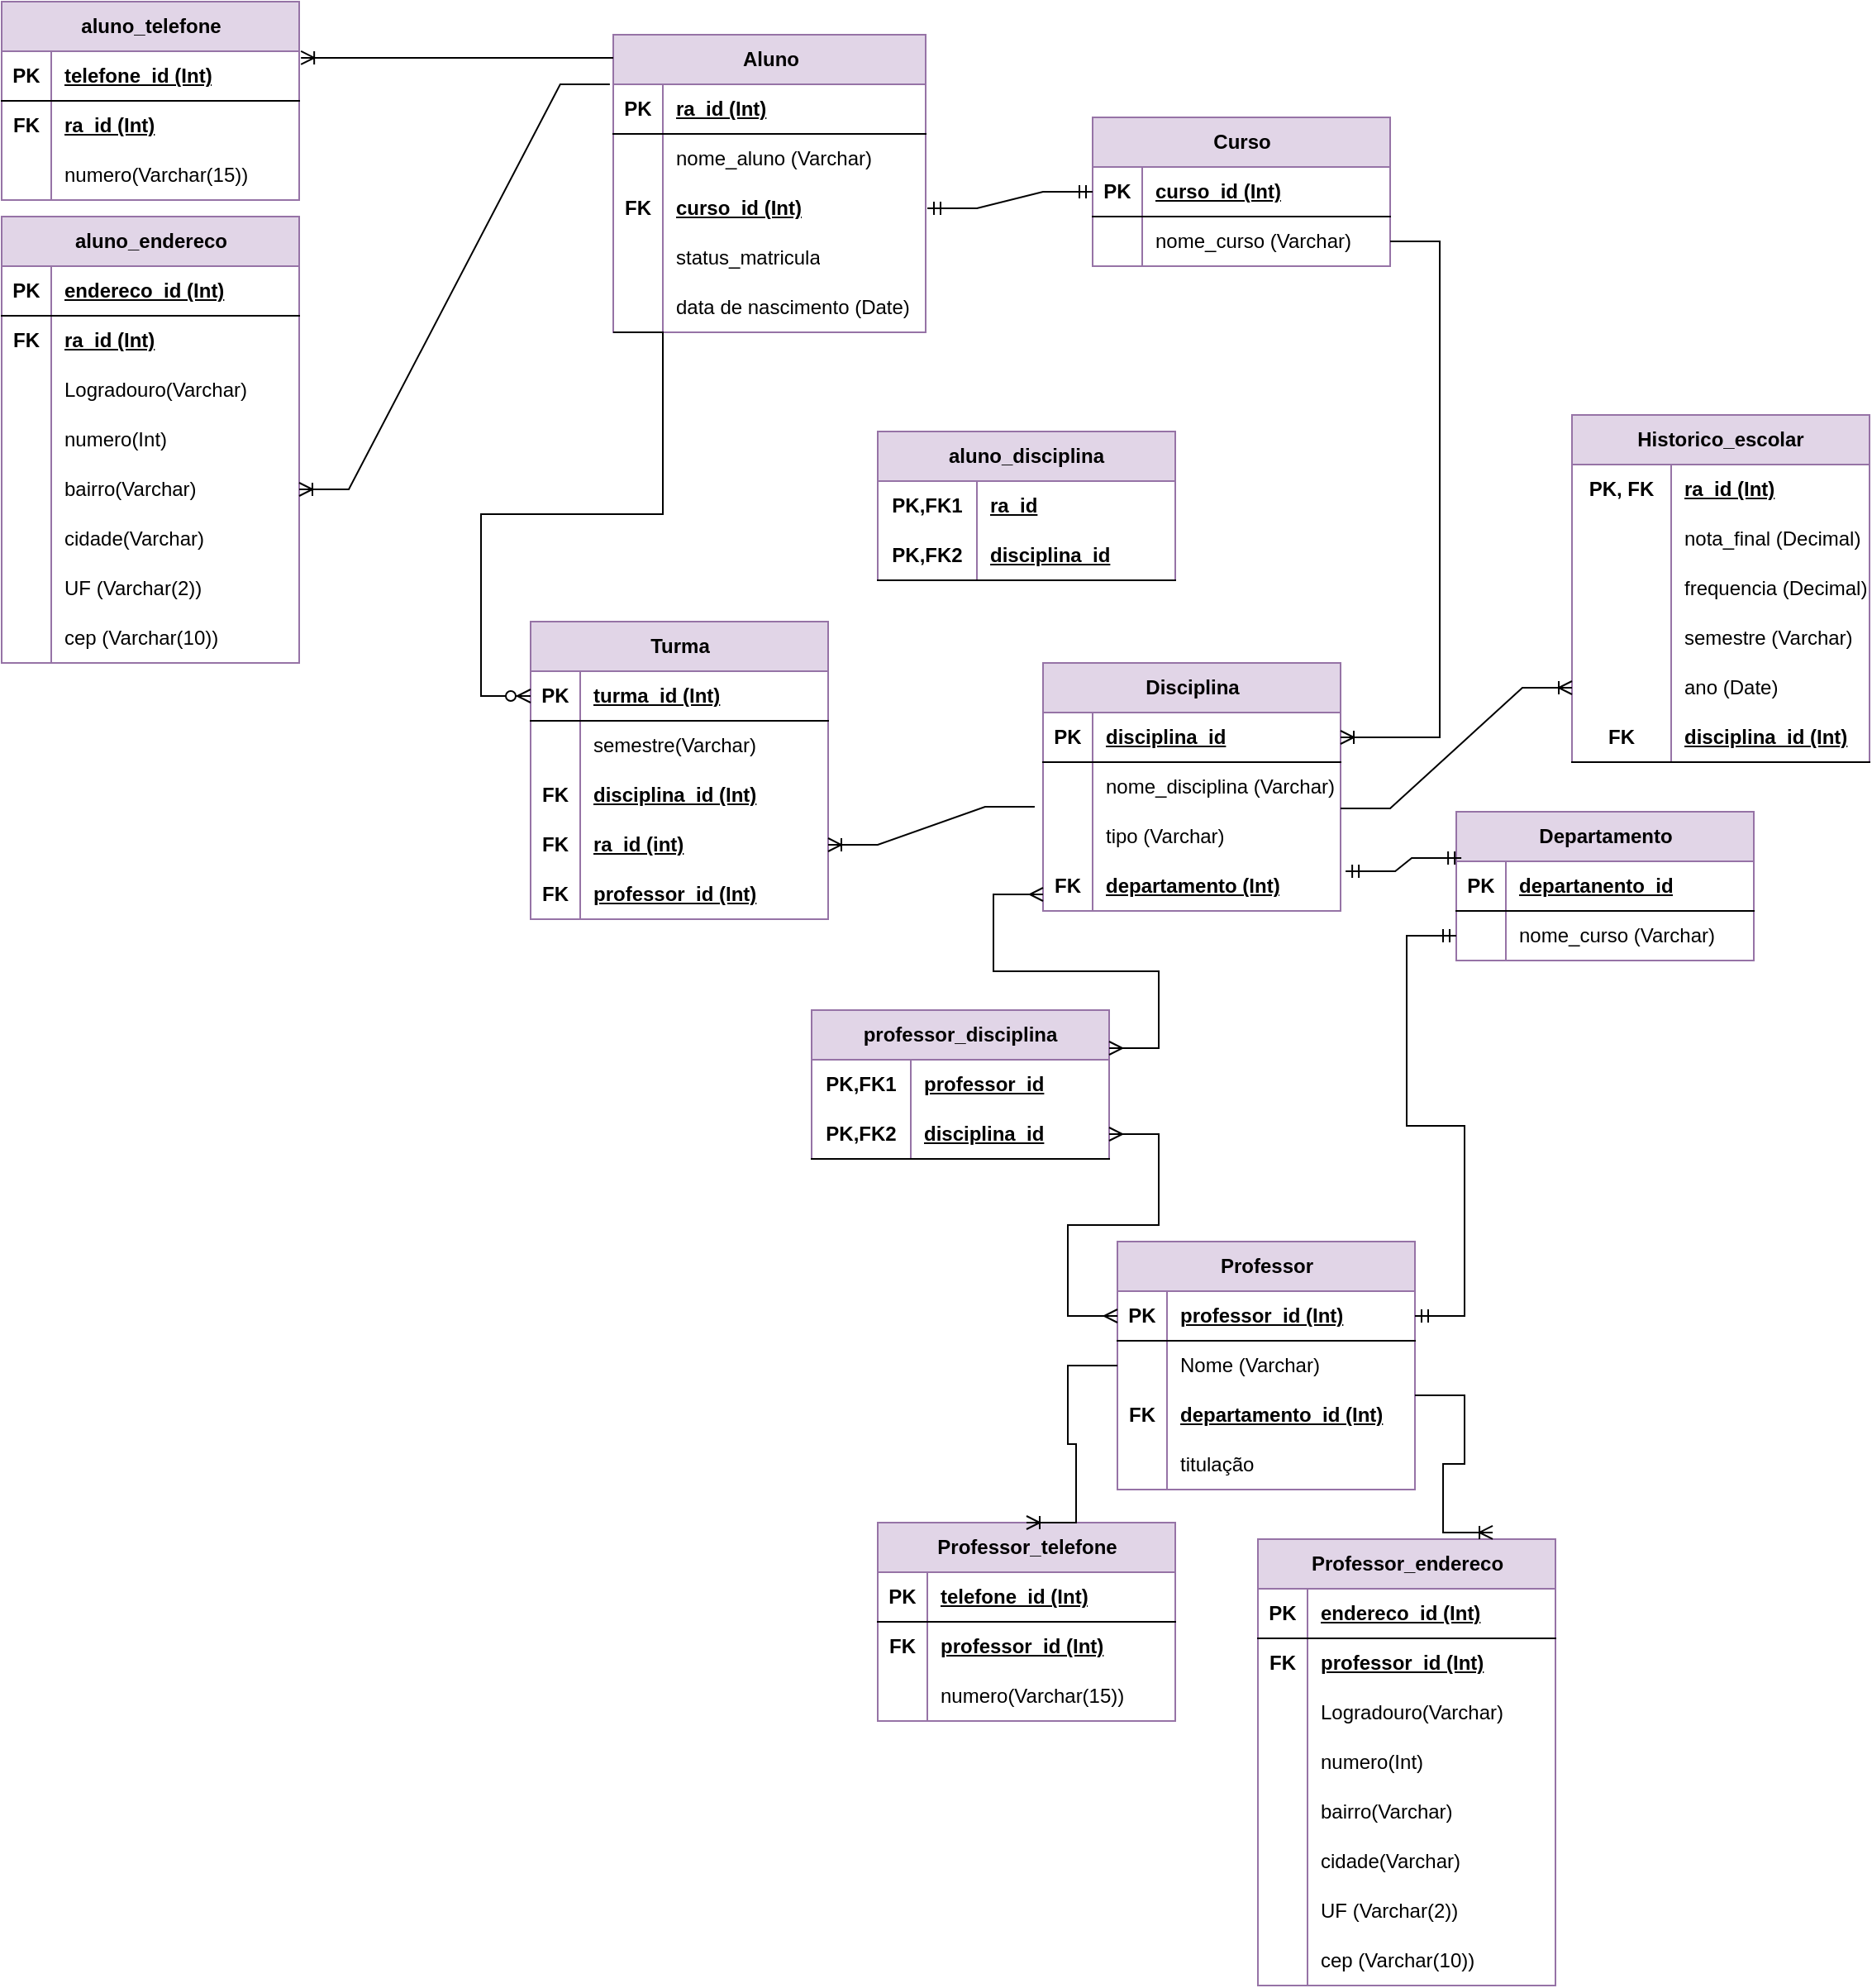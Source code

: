 <mxfile version="24.4.4" type="github">
  <diagram id="R2lEEEUBdFMjLlhIrx00" name="Page-1">
    <mxGraphModel dx="1676" dy="447" grid="1" gridSize="10" guides="1" tooltips="1" connect="1" arrows="1" fold="1" page="1" pageScale="1" pageWidth="850" pageHeight="1100" math="0" shadow="0" extFonts="Permanent Marker^https://fonts.googleapis.com/css?family=Permanent+Marker">
      <root>
        <mxCell id="0" />
        <mxCell id="1" parent="0" />
        <mxCell id="n92af8Gxz176bxttkV3D-1" value="Aluno" style="shape=table;startSize=30;container=1;collapsible=1;childLayout=tableLayout;fixedRows=1;rowLines=0;fontStyle=1;align=center;resizeLast=1;html=1;fillColor=#e1d5e7;strokeColor=#9673a6;" parent="1" vertex="1">
          <mxGeometry x="30" y="40" width="189" height="180" as="geometry" />
        </mxCell>
        <mxCell id="n92af8Gxz176bxttkV3D-2" value="" style="shape=tableRow;horizontal=0;startSize=0;swimlaneHead=0;swimlaneBody=0;fillColor=none;collapsible=0;dropTarget=0;points=[[0,0.5],[1,0.5]];portConstraint=eastwest;top=0;left=0;right=0;bottom=1;" parent="n92af8Gxz176bxttkV3D-1" vertex="1">
          <mxGeometry y="30" width="189" height="30" as="geometry" />
        </mxCell>
        <mxCell id="n92af8Gxz176bxttkV3D-3" value="PK" style="shape=partialRectangle;connectable=0;fillColor=none;top=0;left=0;bottom=0;right=0;fontStyle=1;overflow=hidden;whiteSpace=wrap;html=1;" parent="n92af8Gxz176bxttkV3D-2" vertex="1">
          <mxGeometry width="30" height="30" as="geometry">
            <mxRectangle width="30" height="30" as="alternateBounds" />
          </mxGeometry>
        </mxCell>
        <mxCell id="n92af8Gxz176bxttkV3D-4" value="ra_id (Int)" style="shape=partialRectangle;connectable=0;fillColor=none;top=0;left=0;bottom=0;right=0;align=left;spacingLeft=6;fontStyle=5;overflow=hidden;whiteSpace=wrap;html=1;" parent="n92af8Gxz176bxttkV3D-2" vertex="1">
          <mxGeometry x="30" width="159" height="30" as="geometry">
            <mxRectangle width="159" height="30" as="alternateBounds" />
          </mxGeometry>
        </mxCell>
        <mxCell id="n92af8Gxz176bxttkV3D-5" value="" style="shape=tableRow;horizontal=0;startSize=0;swimlaneHead=0;swimlaneBody=0;fillColor=none;collapsible=0;dropTarget=0;points=[[0,0.5],[1,0.5]];portConstraint=eastwest;top=0;left=0;right=0;bottom=0;" parent="n92af8Gxz176bxttkV3D-1" vertex="1">
          <mxGeometry y="60" width="189" height="30" as="geometry" />
        </mxCell>
        <mxCell id="n92af8Gxz176bxttkV3D-6" value="" style="shape=partialRectangle;connectable=0;fillColor=none;top=0;left=0;bottom=0;right=0;editable=1;overflow=hidden;whiteSpace=wrap;html=1;" parent="n92af8Gxz176bxttkV3D-5" vertex="1">
          <mxGeometry width="30" height="30" as="geometry">
            <mxRectangle width="30" height="30" as="alternateBounds" />
          </mxGeometry>
        </mxCell>
        <mxCell id="n92af8Gxz176bxttkV3D-7" value="nome_aluno (Varchar)" style="shape=partialRectangle;connectable=0;fillColor=none;top=0;left=0;bottom=0;right=0;align=left;spacingLeft=6;overflow=hidden;whiteSpace=wrap;html=1;" parent="n92af8Gxz176bxttkV3D-5" vertex="1">
          <mxGeometry x="30" width="159" height="30" as="geometry">
            <mxRectangle width="159" height="30" as="alternateBounds" />
          </mxGeometry>
        </mxCell>
        <mxCell id="n92af8Gxz176bxttkV3D-8" value="" style="shape=tableRow;horizontal=0;startSize=0;swimlaneHead=0;swimlaneBody=0;fillColor=none;collapsible=0;dropTarget=0;points=[[0,0.5],[1,0.5]];portConstraint=eastwest;top=0;left=0;right=0;bottom=0;" parent="n92af8Gxz176bxttkV3D-1" vertex="1">
          <mxGeometry y="90" width="189" height="30" as="geometry" />
        </mxCell>
        <mxCell id="n92af8Gxz176bxttkV3D-9" value="&lt;b&gt;FK&lt;/b&gt;" style="shape=partialRectangle;connectable=0;fillColor=none;top=0;left=0;bottom=0;right=0;editable=1;overflow=hidden;whiteSpace=wrap;html=1;" parent="n92af8Gxz176bxttkV3D-8" vertex="1">
          <mxGeometry width="30" height="30" as="geometry">
            <mxRectangle width="30" height="30" as="alternateBounds" />
          </mxGeometry>
        </mxCell>
        <mxCell id="n92af8Gxz176bxttkV3D-10" value="&lt;u&gt;&lt;b&gt;curso_id (Int)&lt;/b&gt;&lt;/u&gt;" style="shape=partialRectangle;connectable=0;fillColor=none;top=0;left=0;bottom=0;right=0;align=left;spacingLeft=6;overflow=hidden;whiteSpace=wrap;html=1;" parent="n92af8Gxz176bxttkV3D-8" vertex="1">
          <mxGeometry x="30" width="159" height="30" as="geometry">
            <mxRectangle width="159" height="30" as="alternateBounds" />
          </mxGeometry>
        </mxCell>
        <mxCell id="n92af8Gxz176bxttkV3D-11" value="" style="shape=tableRow;horizontal=0;startSize=0;swimlaneHead=0;swimlaneBody=0;fillColor=none;collapsible=0;dropTarget=0;points=[[0,0.5],[1,0.5]];portConstraint=eastwest;top=0;left=0;right=0;bottom=0;" parent="n92af8Gxz176bxttkV3D-1" vertex="1">
          <mxGeometry y="120" width="189" height="30" as="geometry" />
        </mxCell>
        <mxCell id="n92af8Gxz176bxttkV3D-12" value="" style="shape=partialRectangle;connectable=0;fillColor=none;top=0;left=0;bottom=0;right=0;editable=1;overflow=hidden;whiteSpace=wrap;html=1;" parent="n92af8Gxz176bxttkV3D-11" vertex="1">
          <mxGeometry width="30" height="30" as="geometry">
            <mxRectangle width="30" height="30" as="alternateBounds" />
          </mxGeometry>
        </mxCell>
        <mxCell id="n92af8Gxz176bxttkV3D-13" value="status_matricula" style="shape=partialRectangle;connectable=0;fillColor=none;top=0;left=0;bottom=0;right=0;align=left;spacingLeft=6;overflow=hidden;whiteSpace=wrap;html=1;" parent="n92af8Gxz176bxttkV3D-11" vertex="1">
          <mxGeometry x="30" width="159" height="30" as="geometry">
            <mxRectangle width="159" height="30" as="alternateBounds" />
          </mxGeometry>
        </mxCell>
        <mxCell id="n92af8Gxz176bxttkV3D-268" value="" style="shape=tableRow;horizontal=0;startSize=0;swimlaneHead=0;swimlaneBody=0;fillColor=none;collapsible=0;dropTarget=0;points=[[0,0.5],[1,0.5]];portConstraint=eastwest;top=0;left=0;right=0;bottom=0;" parent="n92af8Gxz176bxttkV3D-1" vertex="1">
          <mxGeometry y="150" width="189" height="30" as="geometry" />
        </mxCell>
        <mxCell id="n92af8Gxz176bxttkV3D-269" value="" style="shape=partialRectangle;connectable=0;fillColor=none;top=0;left=0;bottom=0;right=0;editable=1;overflow=hidden;whiteSpace=wrap;html=1;" parent="n92af8Gxz176bxttkV3D-268" vertex="1">
          <mxGeometry width="30" height="30" as="geometry">
            <mxRectangle width="30" height="30" as="alternateBounds" />
          </mxGeometry>
        </mxCell>
        <mxCell id="n92af8Gxz176bxttkV3D-270" value="data de nascimento (Date)" style="shape=partialRectangle;connectable=0;fillColor=none;top=0;left=0;bottom=0;right=0;align=left;spacingLeft=6;overflow=hidden;whiteSpace=wrap;html=1;" parent="n92af8Gxz176bxttkV3D-268" vertex="1">
          <mxGeometry x="30" width="159" height="30" as="geometry">
            <mxRectangle width="159" height="30" as="alternateBounds" />
          </mxGeometry>
        </mxCell>
        <mxCell id="n92af8Gxz176bxttkV3D-14" value="Disciplina" style="shape=table;startSize=30;container=1;collapsible=1;childLayout=tableLayout;fixedRows=1;rowLines=0;fontStyle=1;align=center;resizeLast=1;html=1;fillColor=#e1d5e7;strokeColor=#9673a6;" parent="1" vertex="1">
          <mxGeometry x="290" y="420" width="180" height="150" as="geometry" />
        </mxCell>
        <mxCell id="n92af8Gxz176bxttkV3D-15" value="" style="shape=tableRow;horizontal=0;startSize=0;swimlaneHead=0;swimlaneBody=0;fillColor=none;collapsible=0;dropTarget=0;points=[[0,0.5],[1,0.5]];portConstraint=eastwest;top=0;left=0;right=0;bottom=1;" parent="n92af8Gxz176bxttkV3D-14" vertex="1">
          <mxGeometry y="30" width="180" height="30" as="geometry" />
        </mxCell>
        <mxCell id="n92af8Gxz176bxttkV3D-16" value="PK" style="shape=partialRectangle;connectable=0;fillColor=none;top=0;left=0;bottom=0;right=0;fontStyle=1;overflow=hidden;whiteSpace=wrap;html=1;" parent="n92af8Gxz176bxttkV3D-15" vertex="1">
          <mxGeometry width="30" height="30" as="geometry">
            <mxRectangle width="30" height="30" as="alternateBounds" />
          </mxGeometry>
        </mxCell>
        <mxCell id="n92af8Gxz176bxttkV3D-17" value="disciplina_id" style="shape=partialRectangle;connectable=0;fillColor=none;top=0;left=0;bottom=0;right=0;align=left;spacingLeft=6;fontStyle=5;overflow=hidden;whiteSpace=wrap;html=1;" parent="n92af8Gxz176bxttkV3D-15" vertex="1">
          <mxGeometry x="30" width="150" height="30" as="geometry">
            <mxRectangle width="150" height="30" as="alternateBounds" />
          </mxGeometry>
        </mxCell>
        <mxCell id="n92af8Gxz176bxttkV3D-18" value="" style="shape=tableRow;horizontal=0;startSize=0;swimlaneHead=0;swimlaneBody=0;fillColor=none;collapsible=0;dropTarget=0;points=[[0,0.5],[1,0.5]];portConstraint=eastwest;top=0;left=0;right=0;bottom=0;" parent="n92af8Gxz176bxttkV3D-14" vertex="1">
          <mxGeometry y="60" width="180" height="30" as="geometry" />
        </mxCell>
        <mxCell id="n92af8Gxz176bxttkV3D-19" value="" style="shape=partialRectangle;connectable=0;fillColor=none;top=0;left=0;bottom=0;right=0;editable=1;overflow=hidden;whiteSpace=wrap;html=1;" parent="n92af8Gxz176bxttkV3D-18" vertex="1">
          <mxGeometry width="30" height="30" as="geometry">
            <mxRectangle width="30" height="30" as="alternateBounds" />
          </mxGeometry>
        </mxCell>
        <mxCell id="n92af8Gxz176bxttkV3D-20" value="nome_disciplina (Varchar)" style="shape=partialRectangle;connectable=0;fillColor=none;top=0;left=0;bottom=0;right=0;align=left;spacingLeft=6;overflow=hidden;whiteSpace=wrap;html=1;" parent="n92af8Gxz176bxttkV3D-18" vertex="1">
          <mxGeometry x="30" width="150" height="30" as="geometry">
            <mxRectangle width="150" height="30" as="alternateBounds" />
          </mxGeometry>
        </mxCell>
        <mxCell id="n92af8Gxz176bxttkV3D-21" value="" style="shape=tableRow;horizontal=0;startSize=0;swimlaneHead=0;swimlaneBody=0;fillColor=none;collapsible=0;dropTarget=0;points=[[0,0.5],[1,0.5]];portConstraint=eastwest;top=0;left=0;right=0;bottom=0;" parent="n92af8Gxz176bxttkV3D-14" vertex="1">
          <mxGeometry y="90" width="180" height="30" as="geometry" />
        </mxCell>
        <mxCell id="n92af8Gxz176bxttkV3D-22" value="" style="shape=partialRectangle;connectable=0;fillColor=none;top=0;left=0;bottom=0;right=0;editable=1;overflow=hidden;whiteSpace=wrap;html=1;" parent="n92af8Gxz176bxttkV3D-21" vertex="1">
          <mxGeometry width="30" height="30" as="geometry">
            <mxRectangle width="30" height="30" as="alternateBounds" />
          </mxGeometry>
        </mxCell>
        <mxCell id="n92af8Gxz176bxttkV3D-23" value="tipo (Varchar)" style="shape=partialRectangle;connectable=0;fillColor=none;top=0;left=0;bottom=0;right=0;align=left;spacingLeft=6;overflow=hidden;whiteSpace=wrap;html=1;" parent="n92af8Gxz176bxttkV3D-21" vertex="1">
          <mxGeometry x="30" width="150" height="30" as="geometry">
            <mxRectangle width="150" height="30" as="alternateBounds" />
          </mxGeometry>
        </mxCell>
        <mxCell id="n92af8Gxz176bxttkV3D-24" value="" style="shape=tableRow;horizontal=0;startSize=0;swimlaneHead=0;swimlaneBody=0;fillColor=none;collapsible=0;dropTarget=0;points=[[0,0.5],[1,0.5]];portConstraint=eastwest;top=0;left=0;right=0;bottom=0;" parent="n92af8Gxz176bxttkV3D-14" vertex="1">
          <mxGeometry y="120" width="180" height="30" as="geometry" />
        </mxCell>
        <mxCell id="n92af8Gxz176bxttkV3D-25" value="&lt;b&gt;FK&lt;/b&gt;" style="shape=partialRectangle;connectable=0;fillColor=none;top=0;left=0;bottom=0;right=0;editable=1;overflow=hidden;whiteSpace=wrap;html=1;" parent="n92af8Gxz176bxttkV3D-24" vertex="1">
          <mxGeometry width="30" height="30" as="geometry">
            <mxRectangle width="30" height="30" as="alternateBounds" />
          </mxGeometry>
        </mxCell>
        <mxCell id="n92af8Gxz176bxttkV3D-26" value="&lt;b&gt;&lt;u&gt;departamento (Int)&lt;/u&gt;&lt;/b&gt;" style="shape=partialRectangle;connectable=0;fillColor=none;top=0;left=0;bottom=0;right=0;align=left;spacingLeft=6;overflow=hidden;whiteSpace=wrap;html=1;" parent="n92af8Gxz176bxttkV3D-24" vertex="1">
          <mxGeometry x="30" width="150" height="30" as="geometry">
            <mxRectangle width="150" height="30" as="alternateBounds" />
          </mxGeometry>
        </mxCell>
        <mxCell id="n92af8Gxz176bxttkV3D-32" value="Curso" style="shape=table;startSize=30;container=1;collapsible=1;childLayout=tableLayout;fixedRows=1;rowLines=0;fontStyle=1;align=center;resizeLast=1;html=1;fillColor=#e1d5e7;strokeColor=#9673a6;" parent="1" vertex="1">
          <mxGeometry x="320" y="90" width="180" height="90" as="geometry" />
        </mxCell>
        <mxCell id="n92af8Gxz176bxttkV3D-33" value="" style="shape=tableRow;horizontal=0;startSize=0;swimlaneHead=0;swimlaneBody=0;fillColor=none;collapsible=0;dropTarget=0;points=[[0,0.5],[1,0.5]];portConstraint=eastwest;top=0;left=0;right=0;bottom=1;" parent="n92af8Gxz176bxttkV3D-32" vertex="1">
          <mxGeometry y="30" width="180" height="30" as="geometry" />
        </mxCell>
        <mxCell id="n92af8Gxz176bxttkV3D-34" value="PK" style="shape=partialRectangle;connectable=0;fillColor=none;top=0;left=0;bottom=0;right=0;fontStyle=1;overflow=hidden;whiteSpace=wrap;html=1;" parent="n92af8Gxz176bxttkV3D-33" vertex="1">
          <mxGeometry width="30" height="30" as="geometry">
            <mxRectangle width="30" height="30" as="alternateBounds" />
          </mxGeometry>
        </mxCell>
        <mxCell id="n92af8Gxz176bxttkV3D-35" value="curso_id (Int)" style="shape=partialRectangle;connectable=0;fillColor=none;top=0;left=0;bottom=0;right=0;align=left;spacingLeft=6;fontStyle=5;overflow=hidden;whiteSpace=wrap;html=1;" parent="n92af8Gxz176bxttkV3D-33" vertex="1">
          <mxGeometry x="30" width="150" height="30" as="geometry">
            <mxRectangle width="150" height="30" as="alternateBounds" />
          </mxGeometry>
        </mxCell>
        <mxCell id="n92af8Gxz176bxttkV3D-36" value="" style="shape=tableRow;horizontal=0;startSize=0;swimlaneHead=0;swimlaneBody=0;fillColor=none;collapsible=0;dropTarget=0;points=[[0,0.5],[1,0.5]];portConstraint=eastwest;top=0;left=0;right=0;bottom=0;" parent="n92af8Gxz176bxttkV3D-32" vertex="1">
          <mxGeometry y="60" width="180" height="30" as="geometry" />
        </mxCell>
        <mxCell id="n92af8Gxz176bxttkV3D-37" value="" style="shape=partialRectangle;connectable=0;fillColor=none;top=0;left=0;bottom=0;right=0;editable=1;overflow=hidden;whiteSpace=wrap;html=1;" parent="n92af8Gxz176bxttkV3D-36" vertex="1">
          <mxGeometry width="30" height="30" as="geometry">
            <mxRectangle width="30" height="30" as="alternateBounds" />
          </mxGeometry>
        </mxCell>
        <mxCell id="n92af8Gxz176bxttkV3D-38" value="nome_curso (Varchar)" style="shape=partialRectangle;connectable=0;fillColor=none;top=0;left=0;bottom=0;right=0;align=left;spacingLeft=6;overflow=hidden;whiteSpace=wrap;html=1;" parent="n92af8Gxz176bxttkV3D-36" vertex="1">
          <mxGeometry x="30" width="150" height="30" as="geometry">
            <mxRectangle width="150" height="30" as="alternateBounds" />
          </mxGeometry>
        </mxCell>
        <mxCell id="n92af8Gxz176bxttkV3D-64" value="Historico_escolar" style="shape=table;startSize=30;container=1;collapsible=1;childLayout=tableLayout;fixedRows=1;rowLines=0;fontStyle=1;align=center;resizeLast=1;html=1;whiteSpace=wrap;fillColor=#e1d5e7;strokeColor=#9673a6;" parent="1" vertex="1">
          <mxGeometry x="610" y="270" width="180" height="210" as="geometry" />
        </mxCell>
        <mxCell id="n92af8Gxz176bxttkV3D-65" value="" style="shape=tableRow;horizontal=0;startSize=0;swimlaneHead=0;swimlaneBody=0;fillColor=none;collapsible=0;dropTarget=0;points=[[0,0.5],[1,0.5]];portConstraint=eastwest;top=0;left=0;right=0;bottom=0;html=1;" parent="n92af8Gxz176bxttkV3D-64" vertex="1">
          <mxGeometry y="30" width="180" height="30" as="geometry" />
        </mxCell>
        <mxCell id="n92af8Gxz176bxttkV3D-66" value="PK, FK" style="shape=partialRectangle;connectable=0;fillColor=none;top=0;left=0;bottom=0;right=0;fontStyle=1;overflow=hidden;html=1;whiteSpace=wrap;" parent="n92af8Gxz176bxttkV3D-65" vertex="1">
          <mxGeometry width="60" height="30" as="geometry">
            <mxRectangle width="60" height="30" as="alternateBounds" />
          </mxGeometry>
        </mxCell>
        <mxCell id="n92af8Gxz176bxttkV3D-67" value="ra_id (Int)" style="shape=partialRectangle;connectable=0;fillColor=none;top=0;left=0;bottom=0;right=0;align=left;spacingLeft=6;fontStyle=5;overflow=hidden;html=1;whiteSpace=wrap;" parent="n92af8Gxz176bxttkV3D-65" vertex="1">
          <mxGeometry x="60" width="120" height="30" as="geometry">
            <mxRectangle width="120" height="30" as="alternateBounds" />
          </mxGeometry>
        </mxCell>
        <mxCell id="n92af8Gxz176bxttkV3D-71" value="" style="shape=tableRow;horizontal=0;startSize=0;swimlaneHead=0;swimlaneBody=0;fillColor=none;collapsible=0;dropTarget=0;points=[[0,0.5],[1,0.5]];portConstraint=eastwest;top=0;left=0;right=0;bottom=0;html=1;" parent="n92af8Gxz176bxttkV3D-64" vertex="1">
          <mxGeometry y="60" width="180" height="30" as="geometry" />
        </mxCell>
        <mxCell id="n92af8Gxz176bxttkV3D-72" value="" style="shape=partialRectangle;connectable=0;fillColor=none;top=0;left=0;bottom=0;right=0;editable=1;overflow=hidden;html=1;whiteSpace=wrap;" parent="n92af8Gxz176bxttkV3D-71" vertex="1">
          <mxGeometry width="60" height="30" as="geometry">
            <mxRectangle width="60" height="30" as="alternateBounds" />
          </mxGeometry>
        </mxCell>
        <mxCell id="n92af8Gxz176bxttkV3D-73" value="nota_final (Decimal)" style="shape=partialRectangle;connectable=0;fillColor=none;top=0;left=0;bottom=0;right=0;align=left;spacingLeft=6;overflow=hidden;html=1;whiteSpace=wrap;" parent="n92af8Gxz176bxttkV3D-71" vertex="1">
          <mxGeometry x="60" width="120" height="30" as="geometry">
            <mxRectangle width="120" height="30" as="alternateBounds" />
          </mxGeometry>
        </mxCell>
        <mxCell id="n92af8Gxz176bxttkV3D-74" value="" style="shape=tableRow;horizontal=0;startSize=0;swimlaneHead=0;swimlaneBody=0;fillColor=none;collapsible=0;dropTarget=0;points=[[0,0.5],[1,0.5]];portConstraint=eastwest;top=0;left=0;right=0;bottom=0;html=1;" parent="n92af8Gxz176bxttkV3D-64" vertex="1">
          <mxGeometry y="90" width="180" height="30" as="geometry" />
        </mxCell>
        <mxCell id="n92af8Gxz176bxttkV3D-75" value="" style="shape=partialRectangle;connectable=0;fillColor=none;top=0;left=0;bottom=0;right=0;editable=1;overflow=hidden;html=1;whiteSpace=wrap;" parent="n92af8Gxz176bxttkV3D-74" vertex="1">
          <mxGeometry width="60" height="30" as="geometry">
            <mxRectangle width="60" height="30" as="alternateBounds" />
          </mxGeometry>
        </mxCell>
        <mxCell id="n92af8Gxz176bxttkV3D-76" value="frequencia (Decimal)" style="shape=partialRectangle;connectable=0;fillColor=none;top=0;left=0;bottom=0;right=0;align=left;spacingLeft=6;overflow=hidden;html=1;whiteSpace=wrap;" parent="n92af8Gxz176bxttkV3D-74" vertex="1">
          <mxGeometry x="60" width="120" height="30" as="geometry">
            <mxRectangle width="120" height="30" as="alternateBounds" />
          </mxGeometry>
        </mxCell>
        <mxCell id="n92af8Gxz176bxttkV3D-77" value="" style="shape=tableRow;horizontal=0;startSize=0;swimlaneHead=0;swimlaneBody=0;fillColor=none;collapsible=0;dropTarget=0;points=[[0,0.5],[1,0.5]];portConstraint=eastwest;top=0;left=0;right=0;bottom=0;html=1;" parent="n92af8Gxz176bxttkV3D-64" vertex="1">
          <mxGeometry y="120" width="180" height="30" as="geometry" />
        </mxCell>
        <mxCell id="n92af8Gxz176bxttkV3D-78" value="" style="shape=partialRectangle;connectable=0;fillColor=none;top=0;left=0;bottom=0;right=0;editable=1;overflow=hidden;html=1;whiteSpace=wrap;" parent="n92af8Gxz176bxttkV3D-77" vertex="1">
          <mxGeometry width="60" height="30" as="geometry">
            <mxRectangle width="60" height="30" as="alternateBounds" />
          </mxGeometry>
        </mxCell>
        <mxCell id="n92af8Gxz176bxttkV3D-79" value="semestre (Varchar)" style="shape=partialRectangle;connectable=0;fillColor=none;top=0;left=0;bottom=0;right=0;align=left;spacingLeft=6;overflow=hidden;html=1;whiteSpace=wrap;" parent="n92af8Gxz176bxttkV3D-77" vertex="1">
          <mxGeometry x="60" width="120" height="30" as="geometry">
            <mxRectangle width="120" height="30" as="alternateBounds" />
          </mxGeometry>
        </mxCell>
        <mxCell id="n92af8Gxz176bxttkV3D-80" value="" style="shape=tableRow;horizontal=0;startSize=0;swimlaneHead=0;swimlaneBody=0;fillColor=none;collapsible=0;dropTarget=0;points=[[0,0.5],[1,0.5]];portConstraint=eastwest;top=0;left=0;right=0;bottom=0;html=1;" parent="n92af8Gxz176bxttkV3D-64" vertex="1">
          <mxGeometry y="150" width="180" height="30" as="geometry" />
        </mxCell>
        <mxCell id="n92af8Gxz176bxttkV3D-81" value="" style="shape=partialRectangle;connectable=0;fillColor=none;top=0;left=0;bottom=0;right=0;editable=1;overflow=hidden;html=1;whiteSpace=wrap;" parent="n92af8Gxz176bxttkV3D-80" vertex="1">
          <mxGeometry width="60" height="30" as="geometry">
            <mxRectangle width="60" height="30" as="alternateBounds" />
          </mxGeometry>
        </mxCell>
        <mxCell id="n92af8Gxz176bxttkV3D-82" value="ano (Date)" style="shape=partialRectangle;connectable=0;fillColor=none;top=0;left=0;bottom=0;right=0;align=left;spacingLeft=6;overflow=hidden;html=1;whiteSpace=wrap;" parent="n92af8Gxz176bxttkV3D-80" vertex="1">
          <mxGeometry x="60" width="120" height="30" as="geometry">
            <mxRectangle width="120" height="30" as="alternateBounds" />
          </mxGeometry>
        </mxCell>
        <mxCell id="n92af8Gxz176bxttkV3D-176" value="" style="shape=tableRow;horizontal=0;startSize=0;swimlaneHead=0;swimlaneBody=0;fillColor=none;collapsible=0;dropTarget=0;points=[[0,0.5],[1,0.5]];portConstraint=eastwest;top=0;left=0;right=0;bottom=1;html=1;" parent="n92af8Gxz176bxttkV3D-64" vertex="1">
          <mxGeometry y="180" width="180" height="30" as="geometry" />
        </mxCell>
        <mxCell id="n92af8Gxz176bxttkV3D-177" value="FK" style="shape=partialRectangle;connectable=0;fillColor=none;top=0;left=0;bottom=0;right=0;fontStyle=1;overflow=hidden;html=1;whiteSpace=wrap;" parent="n92af8Gxz176bxttkV3D-176" vertex="1">
          <mxGeometry width="60" height="30" as="geometry">
            <mxRectangle width="60" height="30" as="alternateBounds" />
          </mxGeometry>
        </mxCell>
        <mxCell id="n92af8Gxz176bxttkV3D-178" value="disciplina_id (Int)" style="shape=partialRectangle;connectable=0;fillColor=none;top=0;left=0;bottom=0;right=0;align=left;spacingLeft=6;fontStyle=5;overflow=hidden;html=1;whiteSpace=wrap;" parent="n92af8Gxz176bxttkV3D-176" vertex="1">
          <mxGeometry x="60" width="120" height="30" as="geometry">
            <mxRectangle width="120" height="30" as="alternateBounds" />
          </mxGeometry>
        </mxCell>
        <mxCell id="n92af8Gxz176bxttkV3D-83" value="Departamento" style="shape=table;startSize=30;container=1;collapsible=1;childLayout=tableLayout;fixedRows=1;rowLines=0;fontStyle=1;align=center;resizeLast=1;html=1;fillColor=#e1d5e7;strokeColor=#9673a6;" parent="1" vertex="1">
          <mxGeometry x="540" y="510" width="180" height="90" as="geometry" />
        </mxCell>
        <mxCell id="n92af8Gxz176bxttkV3D-84" value="" style="shape=tableRow;horizontal=0;startSize=0;swimlaneHead=0;swimlaneBody=0;fillColor=none;collapsible=0;dropTarget=0;points=[[0,0.5],[1,0.5]];portConstraint=eastwest;top=0;left=0;right=0;bottom=1;" parent="n92af8Gxz176bxttkV3D-83" vertex="1">
          <mxGeometry y="30" width="180" height="30" as="geometry" />
        </mxCell>
        <mxCell id="n92af8Gxz176bxttkV3D-85" value="PK" style="shape=partialRectangle;connectable=0;fillColor=none;top=0;left=0;bottom=0;right=0;fontStyle=1;overflow=hidden;whiteSpace=wrap;html=1;" parent="n92af8Gxz176bxttkV3D-84" vertex="1">
          <mxGeometry width="30" height="30" as="geometry">
            <mxRectangle width="30" height="30" as="alternateBounds" />
          </mxGeometry>
        </mxCell>
        <mxCell id="n92af8Gxz176bxttkV3D-86" value="departanento_id" style="shape=partialRectangle;connectable=0;fillColor=none;top=0;left=0;bottom=0;right=0;align=left;spacingLeft=6;fontStyle=5;overflow=hidden;whiteSpace=wrap;html=1;" parent="n92af8Gxz176bxttkV3D-84" vertex="1">
          <mxGeometry x="30" width="150" height="30" as="geometry">
            <mxRectangle width="150" height="30" as="alternateBounds" />
          </mxGeometry>
        </mxCell>
        <mxCell id="n92af8Gxz176bxttkV3D-87" value="" style="shape=tableRow;horizontal=0;startSize=0;swimlaneHead=0;swimlaneBody=0;fillColor=none;collapsible=0;dropTarget=0;points=[[0,0.5],[1,0.5]];portConstraint=eastwest;top=0;left=0;right=0;bottom=0;" parent="n92af8Gxz176bxttkV3D-83" vertex="1">
          <mxGeometry y="60" width="180" height="30" as="geometry" />
        </mxCell>
        <mxCell id="n92af8Gxz176bxttkV3D-88" value="" style="shape=partialRectangle;connectable=0;fillColor=none;top=0;left=0;bottom=0;right=0;editable=1;overflow=hidden;whiteSpace=wrap;html=1;" parent="n92af8Gxz176bxttkV3D-87" vertex="1">
          <mxGeometry width="30" height="30" as="geometry">
            <mxRectangle width="30" height="30" as="alternateBounds" />
          </mxGeometry>
        </mxCell>
        <mxCell id="n92af8Gxz176bxttkV3D-89" value="nome_curso (Varchar)" style="shape=partialRectangle;connectable=0;fillColor=none;top=0;left=0;bottom=0;right=0;align=left;spacingLeft=6;overflow=hidden;whiteSpace=wrap;html=1;" parent="n92af8Gxz176bxttkV3D-87" vertex="1">
          <mxGeometry x="30" width="150" height="30" as="geometry">
            <mxRectangle width="150" height="30" as="alternateBounds" />
          </mxGeometry>
        </mxCell>
        <mxCell id="n92af8Gxz176bxttkV3D-90" value="Professor" style="shape=table;startSize=30;container=1;collapsible=1;childLayout=tableLayout;fixedRows=1;rowLines=0;fontStyle=1;align=center;resizeLast=1;html=1;fillColor=#e1d5e7;strokeColor=#9673a6;" parent="1" vertex="1">
          <mxGeometry x="335" y="770" width="180" height="150" as="geometry" />
        </mxCell>
        <mxCell id="n92af8Gxz176bxttkV3D-91" value="" style="shape=tableRow;horizontal=0;startSize=0;swimlaneHead=0;swimlaneBody=0;fillColor=none;collapsible=0;dropTarget=0;points=[[0,0.5],[1,0.5]];portConstraint=eastwest;top=0;left=0;right=0;bottom=1;" parent="n92af8Gxz176bxttkV3D-90" vertex="1">
          <mxGeometry y="30" width="180" height="30" as="geometry" />
        </mxCell>
        <mxCell id="n92af8Gxz176bxttkV3D-92" value="PK" style="shape=partialRectangle;connectable=0;fillColor=none;top=0;left=0;bottom=0;right=0;fontStyle=1;overflow=hidden;whiteSpace=wrap;html=1;" parent="n92af8Gxz176bxttkV3D-91" vertex="1">
          <mxGeometry width="30" height="30" as="geometry">
            <mxRectangle width="30" height="30" as="alternateBounds" />
          </mxGeometry>
        </mxCell>
        <mxCell id="n92af8Gxz176bxttkV3D-93" value="professor_id (Int)" style="shape=partialRectangle;connectable=0;fillColor=none;top=0;left=0;bottom=0;right=0;align=left;spacingLeft=6;fontStyle=5;overflow=hidden;whiteSpace=wrap;html=1;" parent="n92af8Gxz176bxttkV3D-91" vertex="1">
          <mxGeometry x="30" width="150" height="30" as="geometry">
            <mxRectangle width="150" height="30" as="alternateBounds" />
          </mxGeometry>
        </mxCell>
        <mxCell id="n92af8Gxz176bxttkV3D-94" value="" style="shape=tableRow;horizontal=0;startSize=0;swimlaneHead=0;swimlaneBody=0;fillColor=none;collapsible=0;dropTarget=0;points=[[0,0.5],[1,0.5]];portConstraint=eastwest;top=0;left=0;right=0;bottom=0;" parent="n92af8Gxz176bxttkV3D-90" vertex="1">
          <mxGeometry y="60" width="180" height="30" as="geometry" />
        </mxCell>
        <mxCell id="n92af8Gxz176bxttkV3D-95" value="" style="shape=partialRectangle;connectable=0;fillColor=none;top=0;left=0;bottom=0;right=0;editable=1;overflow=hidden;whiteSpace=wrap;html=1;" parent="n92af8Gxz176bxttkV3D-94" vertex="1">
          <mxGeometry width="30" height="30" as="geometry">
            <mxRectangle width="30" height="30" as="alternateBounds" />
          </mxGeometry>
        </mxCell>
        <mxCell id="n92af8Gxz176bxttkV3D-96" value="Nome (Varchar)" style="shape=partialRectangle;connectable=0;fillColor=none;top=0;left=0;bottom=0;right=0;align=left;spacingLeft=6;overflow=hidden;whiteSpace=wrap;html=1;" parent="n92af8Gxz176bxttkV3D-94" vertex="1">
          <mxGeometry x="30" width="150" height="30" as="geometry">
            <mxRectangle width="150" height="30" as="alternateBounds" />
          </mxGeometry>
        </mxCell>
        <mxCell id="n92af8Gxz176bxttkV3D-100" value="" style="shape=tableRow;horizontal=0;startSize=0;swimlaneHead=0;swimlaneBody=0;fillColor=none;collapsible=0;dropTarget=0;points=[[0,0.5],[1,0.5]];portConstraint=eastwest;top=0;left=0;right=0;bottom=0;" parent="n92af8Gxz176bxttkV3D-90" vertex="1">
          <mxGeometry y="90" width="180" height="30" as="geometry" />
        </mxCell>
        <mxCell id="n92af8Gxz176bxttkV3D-101" value="&lt;b&gt;FK&lt;/b&gt;" style="shape=partialRectangle;connectable=0;fillColor=none;top=0;left=0;bottom=0;right=0;editable=1;overflow=hidden;whiteSpace=wrap;html=1;" parent="n92af8Gxz176bxttkV3D-100" vertex="1">
          <mxGeometry width="30" height="30" as="geometry">
            <mxRectangle width="30" height="30" as="alternateBounds" />
          </mxGeometry>
        </mxCell>
        <mxCell id="n92af8Gxz176bxttkV3D-102" value="&lt;u&gt;&lt;b&gt;departamento_id (Int)&lt;/b&gt;&lt;/u&gt;" style="shape=partialRectangle;connectable=0;fillColor=none;top=0;left=0;bottom=0;right=0;align=left;spacingLeft=6;overflow=hidden;whiteSpace=wrap;html=1;" parent="n92af8Gxz176bxttkV3D-100" vertex="1">
          <mxGeometry x="30" width="150" height="30" as="geometry">
            <mxRectangle width="150" height="30" as="alternateBounds" />
          </mxGeometry>
        </mxCell>
        <mxCell id="n92af8Gxz176bxttkV3D-198" value="" style="shape=tableRow;horizontal=0;startSize=0;swimlaneHead=0;swimlaneBody=0;fillColor=none;collapsible=0;dropTarget=0;points=[[0,0.5],[1,0.5]];portConstraint=eastwest;top=0;left=0;right=0;bottom=0;" parent="n92af8Gxz176bxttkV3D-90" vertex="1">
          <mxGeometry y="120" width="180" height="30" as="geometry" />
        </mxCell>
        <mxCell id="n92af8Gxz176bxttkV3D-199" value="" style="shape=partialRectangle;connectable=0;fillColor=none;top=0;left=0;bottom=0;right=0;editable=1;overflow=hidden;whiteSpace=wrap;html=1;" parent="n92af8Gxz176bxttkV3D-198" vertex="1">
          <mxGeometry width="30" height="30" as="geometry">
            <mxRectangle width="30" height="30" as="alternateBounds" />
          </mxGeometry>
        </mxCell>
        <mxCell id="n92af8Gxz176bxttkV3D-200" value="titulação" style="shape=partialRectangle;connectable=0;fillColor=none;top=0;left=0;bottom=0;right=0;align=left;spacingLeft=6;overflow=hidden;whiteSpace=wrap;html=1;" parent="n92af8Gxz176bxttkV3D-198" vertex="1">
          <mxGeometry x="30" width="150" height="30" as="geometry">
            <mxRectangle width="150" height="30" as="alternateBounds" />
          </mxGeometry>
        </mxCell>
        <mxCell id="n92af8Gxz176bxttkV3D-246" value="Turma" style="shape=table;startSize=30;container=1;collapsible=1;childLayout=tableLayout;fixedRows=1;rowLines=0;fontStyle=1;align=center;resizeLast=1;html=1;fillColor=#e1d5e7;strokeColor=#9673a6;" parent="1" vertex="1">
          <mxGeometry x="-20" y="395" width="180" height="180" as="geometry" />
        </mxCell>
        <mxCell id="n92af8Gxz176bxttkV3D-247" value="" style="shape=tableRow;horizontal=0;startSize=0;swimlaneHead=0;swimlaneBody=0;fillColor=none;collapsible=0;dropTarget=0;points=[[0,0.5],[1,0.5]];portConstraint=eastwest;top=0;left=0;right=0;bottom=1;" parent="n92af8Gxz176bxttkV3D-246" vertex="1">
          <mxGeometry y="30" width="180" height="30" as="geometry" />
        </mxCell>
        <mxCell id="n92af8Gxz176bxttkV3D-248" value="PK" style="shape=partialRectangle;connectable=0;fillColor=none;top=0;left=0;bottom=0;right=0;fontStyle=1;overflow=hidden;whiteSpace=wrap;html=1;" parent="n92af8Gxz176bxttkV3D-247" vertex="1">
          <mxGeometry width="30" height="30" as="geometry">
            <mxRectangle width="30" height="30" as="alternateBounds" />
          </mxGeometry>
        </mxCell>
        <mxCell id="n92af8Gxz176bxttkV3D-249" value="turma_id (Int)" style="shape=partialRectangle;connectable=0;fillColor=none;top=0;left=0;bottom=0;right=0;align=left;spacingLeft=6;fontStyle=5;overflow=hidden;whiteSpace=wrap;html=1;" parent="n92af8Gxz176bxttkV3D-247" vertex="1">
          <mxGeometry x="30" width="150" height="30" as="geometry">
            <mxRectangle width="150" height="30" as="alternateBounds" />
          </mxGeometry>
        </mxCell>
        <mxCell id="n92af8Gxz176bxttkV3D-250" value="" style="shape=tableRow;horizontal=0;startSize=0;swimlaneHead=0;swimlaneBody=0;fillColor=none;collapsible=0;dropTarget=0;points=[[0,0.5],[1,0.5]];portConstraint=eastwest;top=0;left=0;right=0;bottom=0;" parent="n92af8Gxz176bxttkV3D-246" vertex="1">
          <mxGeometry y="60" width="180" height="30" as="geometry" />
        </mxCell>
        <mxCell id="n92af8Gxz176bxttkV3D-251" value="" style="shape=partialRectangle;connectable=0;fillColor=none;top=0;left=0;bottom=0;right=0;editable=1;overflow=hidden;whiteSpace=wrap;html=1;" parent="n92af8Gxz176bxttkV3D-250" vertex="1">
          <mxGeometry width="30" height="30" as="geometry">
            <mxRectangle width="30" height="30" as="alternateBounds" />
          </mxGeometry>
        </mxCell>
        <mxCell id="n92af8Gxz176bxttkV3D-252" value="semestre(Varchar)" style="shape=partialRectangle;connectable=0;fillColor=none;top=0;left=0;bottom=0;right=0;align=left;spacingLeft=6;overflow=hidden;whiteSpace=wrap;html=1;" parent="n92af8Gxz176bxttkV3D-250" vertex="1">
          <mxGeometry x="30" width="150" height="30" as="geometry">
            <mxRectangle width="150" height="30" as="alternateBounds" />
          </mxGeometry>
        </mxCell>
        <mxCell id="n92af8Gxz176bxttkV3D-253" value="" style="shape=tableRow;horizontal=0;startSize=0;swimlaneHead=0;swimlaneBody=0;fillColor=none;collapsible=0;dropTarget=0;points=[[0,0.5],[1,0.5]];portConstraint=eastwest;top=0;left=0;right=0;bottom=0;" parent="n92af8Gxz176bxttkV3D-246" vertex="1">
          <mxGeometry y="90" width="180" height="30" as="geometry" />
        </mxCell>
        <mxCell id="n92af8Gxz176bxttkV3D-254" value="&lt;b&gt;FK&lt;/b&gt;" style="shape=partialRectangle;connectable=0;fillColor=none;top=0;left=0;bottom=0;right=0;editable=1;overflow=hidden;whiteSpace=wrap;html=1;" parent="n92af8Gxz176bxttkV3D-253" vertex="1">
          <mxGeometry width="30" height="30" as="geometry">
            <mxRectangle width="30" height="30" as="alternateBounds" />
          </mxGeometry>
        </mxCell>
        <mxCell id="n92af8Gxz176bxttkV3D-255" value="&lt;u&gt;&lt;b&gt;disciplina_id (Int)&lt;/b&gt;&lt;/u&gt;" style="shape=partialRectangle;connectable=0;fillColor=none;top=0;left=0;bottom=0;right=0;align=left;spacingLeft=6;overflow=hidden;whiteSpace=wrap;html=1;" parent="n92af8Gxz176bxttkV3D-253" vertex="1">
          <mxGeometry x="30" width="150" height="30" as="geometry">
            <mxRectangle width="150" height="30" as="alternateBounds" />
          </mxGeometry>
        </mxCell>
        <mxCell id="n92af8Gxz176bxttkV3D-259" value="" style="shape=tableRow;horizontal=0;startSize=0;swimlaneHead=0;swimlaneBody=0;fillColor=none;collapsible=0;dropTarget=0;points=[[0,0.5],[1,0.5]];portConstraint=eastwest;top=0;left=0;right=0;bottom=0;" parent="n92af8Gxz176bxttkV3D-246" vertex="1">
          <mxGeometry y="120" width="180" height="30" as="geometry" />
        </mxCell>
        <mxCell id="n92af8Gxz176bxttkV3D-260" value="&lt;b&gt;FK&lt;/b&gt;" style="shape=partialRectangle;connectable=0;fillColor=none;top=0;left=0;bottom=0;right=0;editable=1;overflow=hidden;whiteSpace=wrap;html=1;" parent="n92af8Gxz176bxttkV3D-259" vertex="1">
          <mxGeometry width="30" height="30" as="geometry">
            <mxRectangle width="30" height="30" as="alternateBounds" />
          </mxGeometry>
        </mxCell>
        <mxCell id="n92af8Gxz176bxttkV3D-261" value="&lt;u&gt;&lt;b&gt;ra_id (int)&lt;/b&gt;&lt;/u&gt;" style="shape=partialRectangle;connectable=0;fillColor=none;top=0;left=0;bottom=0;right=0;align=left;spacingLeft=6;overflow=hidden;whiteSpace=wrap;html=1;" parent="n92af8Gxz176bxttkV3D-259" vertex="1">
          <mxGeometry x="30" width="150" height="30" as="geometry">
            <mxRectangle width="150" height="30" as="alternateBounds" />
          </mxGeometry>
        </mxCell>
        <mxCell id="n92af8Gxz176bxttkV3D-262" value="" style="shape=tableRow;horizontal=0;startSize=0;swimlaneHead=0;swimlaneBody=0;fillColor=none;collapsible=0;dropTarget=0;points=[[0,0.5],[1,0.5]];portConstraint=eastwest;top=0;left=0;right=0;bottom=0;" parent="n92af8Gxz176bxttkV3D-246" vertex="1">
          <mxGeometry y="150" width="180" height="30" as="geometry" />
        </mxCell>
        <mxCell id="n92af8Gxz176bxttkV3D-263" value="&lt;b&gt;FK&lt;/b&gt;" style="shape=partialRectangle;connectable=0;fillColor=none;top=0;left=0;bottom=0;right=0;editable=1;overflow=hidden;whiteSpace=wrap;html=1;" parent="n92af8Gxz176bxttkV3D-262" vertex="1">
          <mxGeometry width="30" height="30" as="geometry">
            <mxRectangle width="30" height="30" as="alternateBounds" />
          </mxGeometry>
        </mxCell>
        <mxCell id="n92af8Gxz176bxttkV3D-264" value="&lt;u&gt;&lt;b&gt;professor_id (Int)&lt;/b&gt;&lt;/u&gt;" style="shape=partialRectangle;connectable=0;fillColor=none;top=0;left=0;bottom=0;right=0;align=left;spacingLeft=6;overflow=hidden;whiteSpace=wrap;html=1;" parent="n92af8Gxz176bxttkV3D-262" vertex="1">
          <mxGeometry x="30" width="150" height="30" as="geometry">
            <mxRectangle width="150" height="30" as="alternateBounds" />
          </mxGeometry>
        </mxCell>
        <mxCell id="n92af8Gxz176bxttkV3D-272" value="" style="edgeStyle=entityRelationEdgeStyle;fontSize=12;html=1;endArrow=ERmandOne;startArrow=ERmandOne;rounded=0;" parent="1" target="n92af8Gxz176bxttkV3D-33" edge="1">
          <mxGeometry width="100" height="100" relative="1" as="geometry">
            <mxPoint x="220" y="145" as="sourcePoint" />
            <mxPoint x="300" y="90" as="targetPoint" />
          </mxGeometry>
        </mxCell>
        <mxCell id="n92af8Gxz176bxttkV3D-273" value="" style="edgeStyle=entityRelationEdgeStyle;fontSize=12;html=1;endArrow=ERoneToMany;rounded=0;" parent="1" target="n92af8Gxz176bxttkV3D-15" edge="1">
          <mxGeometry width="100" height="100" relative="1" as="geometry">
            <mxPoint x="500" y="165" as="sourcePoint" />
            <mxPoint x="560" y="55" as="targetPoint" />
          </mxGeometry>
        </mxCell>
        <mxCell id="n92af8Gxz176bxttkV3D-274" value="" style="edgeStyle=entityRelationEdgeStyle;fontSize=12;html=1;endArrow=ERmandOne;startArrow=ERmandOne;rounded=0;entryX=1.017;entryY=0.2;entryDx=0;entryDy=0;entryPerimeter=0;exitX=0.017;exitY=-0.067;exitDx=0;exitDy=0;exitPerimeter=0;" parent="1" source="n92af8Gxz176bxttkV3D-84" target="n92af8Gxz176bxttkV3D-24" edge="1">
          <mxGeometry width="100" height="100" relative="1" as="geometry">
            <mxPoint x="520" y="540" as="sourcePoint" />
            <mxPoint x="620" y="440" as="targetPoint" />
            <Array as="points">
              <mxPoint x="582" y="520" />
              <mxPoint x="570" y="520" />
            </Array>
          </mxGeometry>
        </mxCell>
        <mxCell id="n92af8Gxz176bxttkV3D-275" value="" style="edgeStyle=entityRelationEdgeStyle;fontSize=12;html=1;endArrow=ERoneToMany;rounded=0;exitX=-0.028;exitY=-0.1;exitDx=0;exitDy=0;strokeColor=#000000;entryX=1;entryY=0.5;entryDx=0;entryDy=0;exitPerimeter=0;" parent="1" source="n92af8Gxz176bxttkV3D-21" target="n92af8Gxz176bxttkV3D-259" edge="1">
          <mxGeometry width="100" height="100" relative="1" as="geometry">
            <mxPoint x="350" y="290" as="sourcePoint" />
            <mxPoint x="450" y="190" as="targetPoint" />
            <Array as="points">
              <mxPoint x="460" y="220" />
            </Array>
          </mxGeometry>
        </mxCell>
        <mxCell id="n92af8Gxz176bxttkV3D-276" value="" style="edgeStyle=entityRelationEdgeStyle;fontSize=12;html=1;endArrow=ERoneToMany;rounded=0;entryX=0;entryY=0.5;entryDx=0;entryDy=0;exitX=1;exitY=-0.067;exitDx=0;exitDy=0;exitPerimeter=0;" parent="1" source="n92af8Gxz176bxttkV3D-21" target="n92af8Gxz176bxttkV3D-80" edge="1">
          <mxGeometry width="100" height="100" relative="1" as="geometry">
            <mxPoint x="325" y="670" as="sourcePoint" />
            <mxPoint x="370" y="640" as="targetPoint" />
          </mxGeometry>
        </mxCell>
        <mxCell id="n92af8Gxz176bxttkV3D-277" value="" style="edgeStyle=entityRelationEdgeStyle;fontSize=12;html=1;endArrow=ERmandOne;startArrow=ERmandOne;rounded=0;exitX=1;exitY=0.5;exitDx=0;exitDy=0;entryX=0;entryY=0.5;entryDx=0;entryDy=0;" parent="1" source="n92af8Gxz176bxttkV3D-91" target="n92af8Gxz176bxttkV3D-87" edge="1">
          <mxGeometry width="100" height="100" relative="1" as="geometry">
            <mxPoint x="225" y="580" as="sourcePoint" />
            <mxPoint x="325" y="480" as="targetPoint" />
          </mxGeometry>
        </mxCell>
        <mxCell id="xkbd13nFB9xJXLt5ev1A-1" value="" style="edgeStyle=entityRelationEdgeStyle;fontSize=12;html=1;endArrow=ERzeroToMany;endFill=1;rounded=0;" parent="1" edge="1">
          <mxGeometry width="100" height="100" relative="1" as="geometry">
            <mxPoint x="30" y="220" as="sourcePoint" />
            <mxPoint x="-20" y="440" as="targetPoint" />
            <Array as="points">
              <mxPoint x="50" y="200" />
              <mxPoint x="240" y="250" />
              <mxPoint x="230" y="250" />
              <mxPoint x="240" y="250" />
              <mxPoint x="230" y="240" />
              <mxPoint x="240" y="250" />
              <mxPoint x="270" y="240" />
            </Array>
          </mxGeometry>
        </mxCell>
        <mxCell id="xkbd13nFB9xJXLt5ev1A-3" value="Professor_telefone" style="shape=table;startSize=30;container=1;collapsible=1;childLayout=tableLayout;fixedRows=1;rowLines=0;fontStyle=1;align=center;resizeLast=1;html=1;fillColor=#e1d5e7;strokeColor=#9673a6;" parent="1" vertex="1">
          <mxGeometry x="190" y="940" width="180" height="120" as="geometry" />
        </mxCell>
        <mxCell id="xkbd13nFB9xJXLt5ev1A-4" value="" style="shape=tableRow;horizontal=0;startSize=0;swimlaneHead=0;swimlaneBody=0;fillColor=none;collapsible=0;dropTarget=0;points=[[0,0.5],[1,0.5]];portConstraint=eastwest;top=0;left=0;right=0;bottom=1;" parent="xkbd13nFB9xJXLt5ev1A-3" vertex="1">
          <mxGeometry y="30" width="180" height="30" as="geometry" />
        </mxCell>
        <mxCell id="xkbd13nFB9xJXLt5ev1A-5" value="PK" style="shape=partialRectangle;connectable=0;fillColor=none;top=0;left=0;bottom=0;right=0;fontStyle=1;overflow=hidden;whiteSpace=wrap;html=1;" parent="xkbd13nFB9xJXLt5ev1A-4" vertex="1">
          <mxGeometry width="30" height="30" as="geometry">
            <mxRectangle width="30" height="30" as="alternateBounds" />
          </mxGeometry>
        </mxCell>
        <mxCell id="xkbd13nFB9xJXLt5ev1A-6" value="telefone_id (Int)" style="shape=partialRectangle;connectable=0;fillColor=none;top=0;left=0;bottom=0;right=0;align=left;spacingLeft=6;fontStyle=5;overflow=hidden;whiteSpace=wrap;html=1;" parent="xkbd13nFB9xJXLt5ev1A-4" vertex="1">
          <mxGeometry x="30" width="150" height="30" as="geometry">
            <mxRectangle width="150" height="30" as="alternateBounds" />
          </mxGeometry>
        </mxCell>
        <mxCell id="xkbd13nFB9xJXLt5ev1A-10" value="" style="shape=tableRow;horizontal=0;startSize=0;swimlaneHead=0;swimlaneBody=0;fillColor=none;collapsible=0;dropTarget=0;points=[[0,0.5],[1,0.5]];portConstraint=eastwest;top=0;left=0;right=0;bottom=0;" parent="xkbd13nFB9xJXLt5ev1A-3" vertex="1">
          <mxGeometry y="60" width="180" height="30" as="geometry" />
        </mxCell>
        <mxCell id="xkbd13nFB9xJXLt5ev1A-11" value="&lt;b&gt;FK&lt;/b&gt;" style="shape=partialRectangle;connectable=0;fillColor=none;top=0;left=0;bottom=0;right=0;editable=1;overflow=hidden;whiteSpace=wrap;html=1;" parent="xkbd13nFB9xJXLt5ev1A-10" vertex="1">
          <mxGeometry width="30" height="30" as="geometry">
            <mxRectangle width="30" height="30" as="alternateBounds" />
          </mxGeometry>
        </mxCell>
        <mxCell id="xkbd13nFB9xJXLt5ev1A-12" value="&lt;span style=&quot;font-weight: 700; text-decoration-line: underline;&quot;&gt;professor_id (Int)&lt;/span&gt;" style="shape=partialRectangle;connectable=0;fillColor=none;top=0;left=0;bottom=0;right=0;align=left;spacingLeft=6;overflow=hidden;whiteSpace=wrap;html=1;" parent="xkbd13nFB9xJXLt5ev1A-10" vertex="1">
          <mxGeometry x="30" width="150" height="30" as="geometry">
            <mxRectangle width="150" height="30" as="alternateBounds" />
          </mxGeometry>
        </mxCell>
        <mxCell id="xkbd13nFB9xJXLt5ev1A-13" value="" style="shape=tableRow;horizontal=0;startSize=0;swimlaneHead=0;swimlaneBody=0;fillColor=none;collapsible=0;dropTarget=0;points=[[0,0.5],[1,0.5]];portConstraint=eastwest;top=0;left=0;right=0;bottom=0;" parent="xkbd13nFB9xJXLt5ev1A-3" vertex="1">
          <mxGeometry y="90" width="180" height="30" as="geometry" />
        </mxCell>
        <mxCell id="xkbd13nFB9xJXLt5ev1A-14" value="" style="shape=partialRectangle;connectable=0;fillColor=none;top=0;left=0;bottom=0;right=0;editable=1;overflow=hidden;whiteSpace=wrap;html=1;" parent="xkbd13nFB9xJXLt5ev1A-13" vertex="1">
          <mxGeometry width="30" height="30" as="geometry">
            <mxRectangle width="30" height="30" as="alternateBounds" />
          </mxGeometry>
        </mxCell>
        <mxCell id="xkbd13nFB9xJXLt5ev1A-15" value="numero(Varchar(15))" style="shape=partialRectangle;connectable=0;fillColor=none;top=0;left=0;bottom=0;right=0;align=left;spacingLeft=6;overflow=hidden;whiteSpace=wrap;html=1;" parent="xkbd13nFB9xJXLt5ev1A-13" vertex="1">
          <mxGeometry x="30" width="150" height="30" as="geometry">
            <mxRectangle width="150" height="30" as="alternateBounds" />
          </mxGeometry>
        </mxCell>
        <mxCell id="xkbd13nFB9xJXLt5ev1A-16" value="Professor_endereco" style="shape=table;startSize=30;container=1;collapsible=1;childLayout=tableLayout;fixedRows=1;rowLines=0;fontStyle=1;align=center;resizeLast=1;html=1;fillColor=#e1d5e7;strokeColor=#9673a6;" parent="1" vertex="1">
          <mxGeometry x="420" y="950" width="180" height="270" as="geometry" />
        </mxCell>
        <mxCell id="xkbd13nFB9xJXLt5ev1A-17" value="" style="shape=tableRow;horizontal=0;startSize=0;swimlaneHead=0;swimlaneBody=0;fillColor=none;collapsible=0;dropTarget=0;points=[[0,0.5],[1,0.5]];portConstraint=eastwest;top=0;left=0;right=0;bottom=1;" parent="xkbd13nFB9xJXLt5ev1A-16" vertex="1">
          <mxGeometry y="30" width="180" height="30" as="geometry" />
        </mxCell>
        <mxCell id="xkbd13nFB9xJXLt5ev1A-18" value="PK" style="shape=partialRectangle;connectable=0;fillColor=none;top=0;left=0;bottom=0;right=0;fontStyle=1;overflow=hidden;whiteSpace=wrap;html=1;" parent="xkbd13nFB9xJXLt5ev1A-17" vertex="1">
          <mxGeometry width="30" height="30" as="geometry">
            <mxRectangle width="30" height="30" as="alternateBounds" />
          </mxGeometry>
        </mxCell>
        <mxCell id="xkbd13nFB9xJXLt5ev1A-19" value="endereco_id (Int)" style="shape=partialRectangle;connectable=0;fillColor=none;top=0;left=0;bottom=0;right=0;align=left;spacingLeft=6;fontStyle=5;overflow=hidden;whiteSpace=wrap;html=1;" parent="xkbd13nFB9xJXLt5ev1A-17" vertex="1">
          <mxGeometry x="30" width="150" height="30" as="geometry">
            <mxRectangle width="150" height="30" as="alternateBounds" />
          </mxGeometry>
        </mxCell>
        <mxCell id="xkbd13nFB9xJXLt5ev1A-23" value="" style="shape=tableRow;horizontal=0;startSize=0;swimlaneHead=0;swimlaneBody=0;fillColor=none;collapsible=0;dropTarget=0;points=[[0,0.5],[1,0.5]];portConstraint=eastwest;top=0;left=0;right=0;bottom=0;" parent="xkbd13nFB9xJXLt5ev1A-16" vertex="1">
          <mxGeometry y="60" width="180" height="30" as="geometry" />
        </mxCell>
        <mxCell id="xkbd13nFB9xJXLt5ev1A-24" value="&lt;b&gt;FK&lt;/b&gt;" style="shape=partialRectangle;connectable=0;fillColor=none;top=0;left=0;bottom=0;right=0;editable=1;overflow=hidden;whiteSpace=wrap;html=1;" parent="xkbd13nFB9xJXLt5ev1A-23" vertex="1">
          <mxGeometry width="30" height="30" as="geometry">
            <mxRectangle width="30" height="30" as="alternateBounds" />
          </mxGeometry>
        </mxCell>
        <mxCell id="xkbd13nFB9xJXLt5ev1A-25" value="&lt;span style=&quot;font-weight: 700; text-decoration-line: underline;&quot;&gt;professor_id (Int)&lt;/span&gt;" style="shape=partialRectangle;connectable=0;fillColor=none;top=0;left=0;bottom=0;right=0;align=left;spacingLeft=6;overflow=hidden;whiteSpace=wrap;html=1;" parent="xkbd13nFB9xJXLt5ev1A-23" vertex="1">
          <mxGeometry x="30" width="150" height="30" as="geometry">
            <mxRectangle width="150" height="30" as="alternateBounds" />
          </mxGeometry>
        </mxCell>
        <mxCell id="xkbd13nFB9xJXLt5ev1A-26" value="" style="shape=tableRow;horizontal=0;startSize=0;swimlaneHead=0;swimlaneBody=0;fillColor=none;collapsible=0;dropTarget=0;points=[[0,0.5],[1,0.5]];portConstraint=eastwest;top=0;left=0;right=0;bottom=0;" parent="xkbd13nFB9xJXLt5ev1A-16" vertex="1">
          <mxGeometry y="90" width="180" height="30" as="geometry" />
        </mxCell>
        <mxCell id="xkbd13nFB9xJXLt5ev1A-27" value="" style="shape=partialRectangle;connectable=0;fillColor=none;top=0;left=0;bottom=0;right=0;editable=1;overflow=hidden;whiteSpace=wrap;html=1;" parent="xkbd13nFB9xJXLt5ev1A-26" vertex="1">
          <mxGeometry width="30" height="30" as="geometry">
            <mxRectangle width="30" height="30" as="alternateBounds" />
          </mxGeometry>
        </mxCell>
        <mxCell id="xkbd13nFB9xJXLt5ev1A-28" value="Logradouro(Varchar)" style="shape=partialRectangle;connectable=0;fillColor=none;top=0;left=0;bottom=0;right=0;align=left;spacingLeft=6;overflow=hidden;whiteSpace=wrap;html=1;" parent="xkbd13nFB9xJXLt5ev1A-26" vertex="1">
          <mxGeometry x="30" width="150" height="30" as="geometry">
            <mxRectangle width="150" height="30" as="alternateBounds" />
          </mxGeometry>
        </mxCell>
        <mxCell id="xkbd13nFB9xJXLt5ev1A-29" value="" style="shape=tableRow;horizontal=0;startSize=0;swimlaneHead=0;swimlaneBody=0;fillColor=none;collapsible=0;dropTarget=0;points=[[0,0.5],[1,0.5]];portConstraint=eastwest;top=0;left=0;right=0;bottom=0;" parent="xkbd13nFB9xJXLt5ev1A-16" vertex="1">
          <mxGeometry y="120" width="180" height="30" as="geometry" />
        </mxCell>
        <mxCell id="xkbd13nFB9xJXLt5ev1A-30" value="" style="shape=partialRectangle;connectable=0;fillColor=none;top=0;left=0;bottom=0;right=0;editable=1;overflow=hidden;whiteSpace=wrap;html=1;" parent="xkbd13nFB9xJXLt5ev1A-29" vertex="1">
          <mxGeometry width="30" height="30" as="geometry">
            <mxRectangle width="30" height="30" as="alternateBounds" />
          </mxGeometry>
        </mxCell>
        <mxCell id="xkbd13nFB9xJXLt5ev1A-31" value="numero(Int)" style="shape=partialRectangle;connectable=0;fillColor=none;top=0;left=0;bottom=0;right=0;align=left;spacingLeft=6;overflow=hidden;whiteSpace=wrap;html=1;" parent="xkbd13nFB9xJXLt5ev1A-29" vertex="1">
          <mxGeometry x="30" width="150" height="30" as="geometry">
            <mxRectangle width="150" height="30" as="alternateBounds" />
          </mxGeometry>
        </mxCell>
        <mxCell id="xkbd13nFB9xJXLt5ev1A-32" value="" style="shape=tableRow;horizontal=0;startSize=0;swimlaneHead=0;swimlaneBody=0;fillColor=none;collapsible=0;dropTarget=0;points=[[0,0.5],[1,0.5]];portConstraint=eastwest;top=0;left=0;right=0;bottom=0;" parent="xkbd13nFB9xJXLt5ev1A-16" vertex="1">
          <mxGeometry y="150" width="180" height="30" as="geometry" />
        </mxCell>
        <mxCell id="xkbd13nFB9xJXLt5ev1A-33" value="" style="shape=partialRectangle;connectable=0;fillColor=none;top=0;left=0;bottom=0;right=0;editable=1;overflow=hidden;whiteSpace=wrap;html=1;" parent="xkbd13nFB9xJXLt5ev1A-32" vertex="1">
          <mxGeometry width="30" height="30" as="geometry">
            <mxRectangle width="30" height="30" as="alternateBounds" />
          </mxGeometry>
        </mxCell>
        <mxCell id="xkbd13nFB9xJXLt5ev1A-34" value="bairro(Varchar)" style="shape=partialRectangle;connectable=0;fillColor=none;top=0;left=0;bottom=0;right=0;align=left;spacingLeft=6;overflow=hidden;whiteSpace=wrap;html=1;" parent="xkbd13nFB9xJXLt5ev1A-32" vertex="1">
          <mxGeometry x="30" width="150" height="30" as="geometry">
            <mxRectangle width="150" height="30" as="alternateBounds" />
          </mxGeometry>
        </mxCell>
        <mxCell id="xkbd13nFB9xJXLt5ev1A-35" value="" style="shape=tableRow;horizontal=0;startSize=0;swimlaneHead=0;swimlaneBody=0;fillColor=none;collapsible=0;dropTarget=0;points=[[0,0.5],[1,0.5]];portConstraint=eastwest;top=0;left=0;right=0;bottom=0;" parent="xkbd13nFB9xJXLt5ev1A-16" vertex="1">
          <mxGeometry y="180" width="180" height="30" as="geometry" />
        </mxCell>
        <mxCell id="xkbd13nFB9xJXLt5ev1A-36" value="" style="shape=partialRectangle;connectable=0;fillColor=none;top=0;left=0;bottom=0;right=0;editable=1;overflow=hidden;whiteSpace=wrap;html=1;" parent="xkbd13nFB9xJXLt5ev1A-35" vertex="1">
          <mxGeometry width="30" height="30" as="geometry">
            <mxRectangle width="30" height="30" as="alternateBounds" />
          </mxGeometry>
        </mxCell>
        <mxCell id="xkbd13nFB9xJXLt5ev1A-37" value="cidade(Varchar)" style="shape=partialRectangle;connectable=0;fillColor=none;top=0;left=0;bottom=0;right=0;align=left;spacingLeft=6;overflow=hidden;whiteSpace=wrap;html=1;" parent="xkbd13nFB9xJXLt5ev1A-35" vertex="1">
          <mxGeometry x="30" width="150" height="30" as="geometry">
            <mxRectangle width="150" height="30" as="alternateBounds" />
          </mxGeometry>
        </mxCell>
        <mxCell id="xkbd13nFB9xJXLt5ev1A-38" value="" style="shape=tableRow;horizontal=0;startSize=0;swimlaneHead=0;swimlaneBody=0;fillColor=none;collapsible=0;dropTarget=0;points=[[0,0.5],[1,0.5]];portConstraint=eastwest;top=0;left=0;right=0;bottom=0;" parent="xkbd13nFB9xJXLt5ev1A-16" vertex="1">
          <mxGeometry y="210" width="180" height="30" as="geometry" />
        </mxCell>
        <mxCell id="xkbd13nFB9xJXLt5ev1A-39" value="" style="shape=partialRectangle;connectable=0;fillColor=none;top=0;left=0;bottom=0;right=0;editable=1;overflow=hidden;whiteSpace=wrap;html=1;" parent="xkbd13nFB9xJXLt5ev1A-38" vertex="1">
          <mxGeometry width="30" height="30" as="geometry">
            <mxRectangle width="30" height="30" as="alternateBounds" />
          </mxGeometry>
        </mxCell>
        <mxCell id="xkbd13nFB9xJXLt5ev1A-40" value="UF (Varchar(2))" style="shape=partialRectangle;connectable=0;fillColor=none;top=0;left=0;bottom=0;right=0;align=left;spacingLeft=6;overflow=hidden;whiteSpace=wrap;html=1;" parent="xkbd13nFB9xJXLt5ev1A-38" vertex="1">
          <mxGeometry x="30" width="150" height="30" as="geometry">
            <mxRectangle width="150" height="30" as="alternateBounds" />
          </mxGeometry>
        </mxCell>
        <mxCell id="xkbd13nFB9xJXLt5ev1A-41" value="" style="shape=tableRow;horizontal=0;startSize=0;swimlaneHead=0;swimlaneBody=0;fillColor=none;collapsible=0;dropTarget=0;points=[[0,0.5],[1,0.5]];portConstraint=eastwest;top=0;left=0;right=0;bottom=0;" parent="xkbd13nFB9xJXLt5ev1A-16" vertex="1">
          <mxGeometry y="240" width="180" height="30" as="geometry" />
        </mxCell>
        <mxCell id="xkbd13nFB9xJXLt5ev1A-42" value="" style="shape=partialRectangle;connectable=0;fillColor=none;top=0;left=0;bottom=0;right=0;editable=1;overflow=hidden;whiteSpace=wrap;html=1;" parent="xkbd13nFB9xJXLt5ev1A-41" vertex="1">
          <mxGeometry width="30" height="30" as="geometry">
            <mxRectangle width="30" height="30" as="alternateBounds" />
          </mxGeometry>
        </mxCell>
        <mxCell id="xkbd13nFB9xJXLt5ev1A-43" value="cep (Varchar(10))" style="shape=partialRectangle;connectable=0;fillColor=none;top=0;left=0;bottom=0;right=0;align=left;spacingLeft=6;overflow=hidden;whiteSpace=wrap;html=1;" parent="xkbd13nFB9xJXLt5ev1A-41" vertex="1">
          <mxGeometry x="30" width="150" height="30" as="geometry">
            <mxRectangle width="150" height="30" as="alternateBounds" />
          </mxGeometry>
        </mxCell>
        <mxCell id="xkbd13nFB9xJXLt5ev1A-44" value="" style="edgeStyle=entityRelationEdgeStyle;fontSize=12;html=1;endArrow=ERoneToMany;rounded=0;exitX=0;exitY=0.5;exitDx=0;exitDy=0;entryX=0.5;entryY=0;entryDx=0;entryDy=0;" parent="1" source="n92af8Gxz176bxttkV3D-94" target="xkbd13nFB9xJXLt5ev1A-3" edge="1">
          <mxGeometry width="100" height="100" relative="1" as="geometry">
            <mxPoint x="-50" y="390" as="sourcePoint" />
            <mxPoint x="10" y="530" as="targetPoint" />
            <Array as="points">
              <mxPoint x="-10" y="390" />
              <mxPoint x="20" y="480" />
              <mxPoint x="10" y="450" />
            </Array>
          </mxGeometry>
        </mxCell>
        <mxCell id="xkbd13nFB9xJXLt5ev1A-45" value="" style="edgeStyle=entityRelationEdgeStyle;fontSize=12;html=1;endArrow=ERoneToMany;rounded=0;exitX=1;exitY=0.1;exitDx=0;exitDy=0;entryX=0.789;entryY=-0.015;entryDx=0;entryDy=0;exitPerimeter=0;entryPerimeter=0;" parent="1" source="n92af8Gxz176bxttkV3D-100" target="xkbd13nFB9xJXLt5ev1A-16" edge="1">
          <mxGeometry width="100" height="100" relative="1" as="geometry">
            <mxPoint x="260" y="490" as="sourcePoint" />
            <mxPoint x="200" y="625" as="targetPoint" />
            <Array as="points">
              <mxPoint x="200" y="415" />
              <mxPoint x="230" y="505" />
              <mxPoint x="220" y="475" />
            </Array>
          </mxGeometry>
        </mxCell>
        <mxCell id="xkbd13nFB9xJXLt5ev1A-46" value="aluno_telefone" style="shape=table;startSize=30;container=1;collapsible=1;childLayout=tableLayout;fixedRows=1;rowLines=0;fontStyle=1;align=center;resizeLast=1;html=1;fillColor=#e1d5e7;strokeColor=#9673a6;" parent="1" vertex="1">
          <mxGeometry x="-340" y="20" width="180" height="120" as="geometry" />
        </mxCell>
        <mxCell id="xkbd13nFB9xJXLt5ev1A-47" value="" style="shape=tableRow;horizontal=0;startSize=0;swimlaneHead=0;swimlaneBody=0;fillColor=none;collapsible=0;dropTarget=0;points=[[0,0.5],[1,0.5]];portConstraint=eastwest;top=0;left=0;right=0;bottom=1;" parent="xkbd13nFB9xJXLt5ev1A-46" vertex="1">
          <mxGeometry y="30" width="180" height="30" as="geometry" />
        </mxCell>
        <mxCell id="xkbd13nFB9xJXLt5ev1A-48" value="PK" style="shape=partialRectangle;connectable=0;fillColor=none;top=0;left=0;bottom=0;right=0;fontStyle=1;overflow=hidden;whiteSpace=wrap;html=1;" parent="xkbd13nFB9xJXLt5ev1A-47" vertex="1">
          <mxGeometry width="30" height="30" as="geometry">
            <mxRectangle width="30" height="30" as="alternateBounds" />
          </mxGeometry>
        </mxCell>
        <mxCell id="xkbd13nFB9xJXLt5ev1A-49" value="telefone_id (Int)" style="shape=partialRectangle;connectable=0;fillColor=none;top=0;left=0;bottom=0;right=0;align=left;spacingLeft=6;fontStyle=5;overflow=hidden;whiteSpace=wrap;html=1;" parent="xkbd13nFB9xJXLt5ev1A-47" vertex="1">
          <mxGeometry x="30" width="150" height="30" as="geometry">
            <mxRectangle width="150" height="30" as="alternateBounds" />
          </mxGeometry>
        </mxCell>
        <mxCell id="xkbd13nFB9xJXLt5ev1A-50" value="" style="shape=tableRow;horizontal=0;startSize=0;swimlaneHead=0;swimlaneBody=0;fillColor=none;collapsible=0;dropTarget=0;points=[[0,0.5],[1,0.5]];portConstraint=eastwest;top=0;left=0;right=0;bottom=0;" parent="xkbd13nFB9xJXLt5ev1A-46" vertex="1">
          <mxGeometry y="60" width="180" height="30" as="geometry" />
        </mxCell>
        <mxCell id="xkbd13nFB9xJXLt5ev1A-51" value="&lt;b&gt;FK&lt;/b&gt;" style="shape=partialRectangle;connectable=0;fillColor=none;top=0;left=0;bottom=0;right=0;editable=1;overflow=hidden;whiteSpace=wrap;html=1;" parent="xkbd13nFB9xJXLt5ev1A-50" vertex="1">
          <mxGeometry width="30" height="30" as="geometry">
            <mxRectangle width="30" height="30" as="alternateBounds" />
          </mxGeometry>
        </mxCell>
        <mxCell id="xkbd13nFB9xJXLt5ev1A-52" value="&lt;span style=&quot;font-weight: 700; text-decoration-line: underline;&quot;&gt;ra_id (Int)&lt;/span&gt;" style="shape=partialRectangle;connectable=0;fillColor=none;top=0;left=0;bottom=0;right=0;align=left;spacingLeft=6;overflow=hidden;whiteSpace=wrap;html=1;" parent="xkbd13nFB9xJXLt5ev1A-50" vertex="1">
          <mxGeometry x="30" width="150" height="30" as="geometry">
            <mxRectangle width="150" height="30" as="alternateBounds" />
          </mxGeometry>
        </mxCell>
        <mxCell id="xkbd13nFB9xJXLt5ev1A-53" value="" style="shape=tableRow;horizontal=0;startSize=0;swimlaneHead=0;swimlaneBody=0;fillColor=none;collapsible=0;dropTarget=0;points=[[0,0.5],[1,0.5]];portConstraint=eastwest;top=0;left=0;right=0;bottom=0;" parent="xkbd13nFB9xJXLt5ev1A-46" vertex="1">
          <mxGeometry y="90" width="180" height="30" as="geometry" />
        </mxCell>
        <mxCell id="xkbd13nFB9xJXLt5ev1A-54" value="" style="shape=partialRectangle;connectable=0;fillColor=none;top=0;left=0;bottom=0;right=0;editable=1;overflow=hidden;whiteSpace=wrap;html=1;" parent="xkbd13nFB9xJXLt5ev1A-53" vertex="1">
          <mxGeometry width="30" height="30" as="geometry">
            <mxRectangle width="30" height="30" as="alternateBounds" />
          </mxGeometry>
        </mxCell>
        <mxCell id="xkbd13nFB9xJXLt5ev1A-55" value="numero(Varchar(15))" style="shape=partialRectangle;connectable=0;fillColor=none;top=0;left=0;bottom=0;right=0;align=left;spacingLeft=6;overflow=hidden;whiteSpace=wrap;html=1;" parent="xkbd13nFB9xJXLt5ev1A-53" vertex="1">
          <mxGeometry x="30" width="150" height="30" as="geometry">
            <mxRectangle width="150" height="30" as="alternateBounds" />
          </mxGeometry>
        </mxCell>
        <mxCell id="xkbd13nFB9xJXLt5ev1A-56" value="aluno_endereco" style="shape=table;startSize=30;container=1;collapsible=1;childLayout=tableLayout;fixedRows=1;rowLines=0;fontStyle=1;align=center;resizeLast=1;html=1;fillColor=#e1d5e7;strokeColor=#9673a6;" parent="1" vertex="1">
          <mxGeometry x="-340" y="150" width="180" height="270" as="geometry" />
        </mxCell>
        <mxCell id="xkbd13nFB9xJXLt5ev1A-57" value="" style="shape=tableRow;horizontal=0;startSize=0;swimlaneHead=0;swimlaneBody=0;fillColor=none;collapsible=0;dropTarget=0;points=[[0,0.5],[1,0.5]];portConstraint=eastwest;top=0;left=0;right=0;bottom=1;" parent="xkbd13nFB9xJXLt5ev1A-56" vertex="1">
          <mxGeometry y="30" width="180" height="30" as="geometry" />
        </mxCell>
        <mxCell id="xkbd13nFB9xJXLt5ev1A-58" value="PK" style="shape=partialRectangle;connectable=0;fillColor=none;top=0;left=0;bottom=0;right=0;fontStyle=1;overflow=hidden;whiteSpace=wrap;html=1;" parent="xkbd13nFB9xJXLt5ev1A-57" vertex="1">
          <mxGeometry width="30" height="30" as="geometry">
            <mxRectangle width="30" height="30" as="alternateBounds" />
          </mxGeometry>
        </mxCell>
        <mxCell id="xkbd13nFB9xJXLt5ev1A-59" value="endereco_id (Int)" style="shape=partialRectangle;connectable=0;fillColor=none;top=0;left=0;bottom=0;right=0;align=left;spacingLeft=6;fontStyle=5;overflow=hidden;whiteSpace=wrap;html=1;" parent="xkbd13nFB9xJXLt5ev1A-57" vertex="1">
          <mxGeometry x="30" width="150" height="30" as="geometry">
            <mxRectangle width="150" height="30" as="alternateBounds" />
          </mxGeometry>
        </mxCell>
        <mxCell id="xkbd13nFB9xJXLt5ev1A-60" value="" style="shape=tableRow;horizontal=0;startSize=0;swimlaneHead=0;swimlaneBody=0;fillColor=none;collapsible=0;dropTarget=0;points=[[0,0.5],[1,0.5]];portConstraint=eastwest;top=0;left=0;right=0;bottom=0;" parent="xkbd13nFB9xJXLt5ev1A-56" vertex="1">
          <mxGeometry y="60" width="180" height="30" as="geometry" />
        </mxCell>
        <mxCell id="xkbd13nFB9xJXLt5ev1A-61" value="&lt;b&gt;FK&lt;/b&gt;" style="shape=partialRectangle;connectable=0;fillColor=none;top=0;left=0;bottom=0;right=0;editable=1;overflow=hidden;whiteSpace=wrap;html=1;" parent="xkbd13nFB9xJXLt5ev1A-60" vertex="1">
          <mxGeometry width="30" height="30" as="geometry">
            <mxRectangle width="30" height="30" as="alternateBounds" />
          </mxGeometry>
        </mxCell>
        <mxCell id="xkbd13nFB9xJXLt5ev1A-62" value="&lt;span style=&quot;font-weight: 700; text-decoration-line: underline;&quot;&gt;ra_id (Int)&lt;/span&gt;" style="shape=partialRectangle;connectable=0;fillColor=none;top=0;left=0;bottom=0;right=0;align=left;spacingLeft=6;overflow=hidden;whiteSpace=wrap;html=1;" parent="xkbd13nFB9xJXLt5ev1A-60" vertex="1">
          <mxGeometry x="30" width="150" height="30" as="geometry">
            <mxRectangle width="150" height="30" as="alternateBounds" />
          </mxGeometry>
        </mxCell>
        <mxCell id="xkbd13nFB9xJXLt5ev1A-63" value="" style="shape=tableRow;horizontal=0;startSize=0;swimlaneHead=0;swimlaneBody=0;fillColor=none;collapsible=0;dropTarget=0;points=[[0,0.5],[1,0.5]];portConstraint=eastwest;top=0;left=0;right=0;bottom=0;" parent="xkbd13nFB9xJXLt5ev1A-56" vertex="1">
          <mxGeometry y="90" width="180" height="30" as="geometry" />
        </mxCell>
        <mxCell id="xkbd13nFB9xJXLt5ev1A-64" value="" style="shape=partialRectangle;connectable=0;fillColor=none;top=0;left=0;bottom=0;right=0;editable=1;overflow=hidden;whiteSpace=wrap;html=1;" parent="xkbd13nFB9xJXLt5ev1A-63" vertex="1">
          <mxGeometry width="30" height="30" as="geometry">
            <mxRectangle width="30" height="30" as="alternateBounds" />
          </mxGeometry>
        </mxCell>
        <mxCell id="xkbd13nFB9xJXLt5ev1A-65" value="Logradouro(Varchar)" style="shape=partialRectangle;connectable=0;fillColor=none;top=0;left=0;bottom=0;right=0;align=left;spacingLeft=6;overflow=hidden;whiteSpace=wrap;html=1;" parent="xkbd13nFB9xJXLt5ev1A-63" vertex="1">
          <mxGeometry x="30" width="150" height="30" as="geometry">
            <mxRectangle width="150" height="30" as="alternateBounds" />
          </mxGeometry>
        </mxCell>
        <mxCell id="xkbd13nFB9xJXLt5ev1A-66" value="" style="shape=tableRow;horizontal=0;startSize=0;swimlaneHead=0;swimlaneBody=0;fillColor=none;collapsible=0;dropTarget=0;points=[[0,0.5],[1,0.5]];portConstraint=eastwest;top=0;left=0;right=0;bottom=0;" parent="xkbd13nFB9xJXLt5ev1A-56" vertex="1">
          <mxGeometry y="120" width="180" height="30" as="geometry" />
        </mxCell>
        <mxCell id="xkbd13nFB9xJXLt5ev1A-67" value="" style="shape=partialRectangle;connectable=0;fillColor=none;top=0;left=0;bottom=0;right=0;editable=1;overflow=hidden;whiteSpace=wrap;html=1;" parent="xkbd13nFB9xJXLt5ev1A-66" vertex="1">
          <mxGeometry width="30" height="30" as="geometry">
            <mxRectangle width="30" height="30" as="alternateBounds" />
          </mxGeometry>
        </mxCell>
        <mxCell id="xkbd13nFB9xJXLt5ev1A-68" value="numero(Int)" style="shape=partialRectangle;connectable=0;fillColor=none;top=0;left=0;bottom=0;right=0;align=left;spacingLeft=6;overflow=hidden;whiteSpace=wrap;html=1;" parent="xkbd13nFB9xJXLt5ev1A-66" vertex="1">
          <mxGeometry x="30" width="150" height="30" as="geometry">
            <mxRectangle width="150" height="30" as="alternateBounds" />
          </mxGeometry>
        </mxCell>
        <mxCell id="xkbd13nFB9xJXLt5ev1A-69" value="" style="shape=tableRow;horizontal=0;startSize=0;swimlaneHead=0;swimlaneBody=0;fillColor=none;collapsible=0;dropTarget=0;points=[[0,0.5],[1,0.5]];portConstraint=eastwest;top=0;left=0;right=0;bottom=0;" parent="xkbd13nFB9xJXLt5ev1A-56" vertex="1">
          <mxGeometry y="150" width="180" height="30" as="geometry" />
        </mxCell>
        <mxCell id="xkbd13nFB9xJXLt5ev1A-70" value="" style="shape=partialRectangle;connectable=0;fillColor=none;top=0;left=0;bottom=0;right=0;editable=1;overflow=hidden;whiteSpace=wrap;html=1;" parent="xkbd13nFB9xJXLt5ev1A-69" vertex="1">
          <mxGeometry width="30" height="30" as="geometry">
            <mxRectangle width="30" height="30" as="alternateBounds" />
          </mxGeometry>
        </mxCell>
        <mxCell id="xkbd13nFB9xJXLt5ev1A-71" value="bairro(Varchar)" style="shape=partialRectangle;connectable=0;fillColor=none;top=0;left=0;bottom=0;right=0;align=left;spacingLeft=6;overflow=hidden;whiteSpace=wrap;html=1;" parent="xkbd13nFB9xJXLt5ev1A-69" vertex="1">
          <mxGeometry x="30" width="150" height="30" as="geometry">
            <mxRectangle width="150" height="30" as="alternateBounds" />
          </mxGeometry>
        </mxCell>
        <mxCell id="xkbd13nFB9xJXLt5ev1A-72" value="" style="shape=tableRow;horizontal=0;startSize=0;swimlaneHead=0;swimlaneBody=0;fillColor=none;collapsible=0;dropTarget=0;points=[[0,0.5],[1,0.5]];portConstraint=eastwest;top=0;left=0;right=0;bottom=0;" parent="xkbd13nFB9xJXLt5ev1A-56" vertex="1">
          <mxGeometry y="180" width="180" height="30" as="geometry" />
        </mxCell>
        <mxCell id="xkbd13nFB9xJXLt5ev1A-73" value="" style="shape=partialRectangle;connectable=0;fillColor=none;top=0;left=0;bottom=0;right=0;editable=1;overflow=hidden;whiteSpace=wrap;html=1;" parent="xkbd13nFB9xJXLt5ev1A-72" vertex="1">
          <mxGeometry width="30" height="30" as="geometry">
            <mxRectangle width="30" height="30" as="alternateBounds" />
          </mxGeometry>
        </mxCell>
        <mxCell id="xkbd13nFB9xJXLt5ev1A-74" value="cidade(Varchar)" style="shape=partialRectangle;connectable=0;fillColor=none;top=0;left=0;bottom=0;right=0;align=left;spacingLeft=6;overflow=hidden;whiteSpace=wrap;html=1;" parent="xkbd13nFB9xJXLt5ev1A-72" vertex="1">
          <mxGeometry x="30" width="150" height="30" as="geometry">
            <mxRectangle width="150" height="30" as="alternateBounds" />
          </mxGeometry>
        </mxCell>
        <mxCell id="xkbd13nFB9xJXLt5ev1A-75" value="" style="shape=tableRow;horizontal=0;startSize=0;swimlaneHead=0;swimlaneBody=0;fillColor=none;collapsible=0;dropTarget=0;points=[[0,0.5],[1,0.5]];portConstraint=eastwest;top=0;left=0;right=0;bottom=0;" parent="xkbd13nFB9xJXLt5ev1A-56" vertex="1">
          <mxGeometry y="210" width="180" height="30" as="geometry" />
        </mxCell>
        <mxCell id="xkbd13nFB9xJXLt5ev1A-76" value="" style="shape=partialRectangle;connectable=0;fillColor=none;top=0;left=0;bottom=0;right=0;editable=1;overflow=hidden;whiteSpace=wrap;html=1;" parent="xkbd13nFB9xJXLt5ev1A-75" vertex="1">
          <mxGeometry width="30" height="30" as="geometry">
            <mxRectangle width="30" height="30" as="alternateBounds" />
          </mxGeometry>
        </mxCell>
        <mxCell id="xkbd13nFB9xJXLt5ev1A-77" value="UF (Varchar(2))" style="shape=partialRectangle;connectable=0;fillColor=none;top=0;left=0;bottom=0;right=0;align=left;spacingLeft=6;overflow=hidden;whiteSpace=wrap;html=1;" parent="xkbd13nFB9xJXLt5ev1A-75" vertex="1">
          <mxGeometry x="30" width="150" height="30" as="geometry">
            <mxRectangle width="150" height="30" as="alternateBounds" />
          </mxGeometry>
        </mxCell>
        <mxCell id="xkbd13nFB9xJXLt5ev1A-78" value="" style="shape=tableRow;horizontal=0;startSize=0;swimlaneHead=0;swimlaneBody=0;fillColor=none;collapsible=0;dropTarget=0;points=[[0,0.5],[1,0.5]];portConstraint=eastwest;top=0;left=0;right=0;bottom=0;" parent="xkbd13nFB9xJXLt5ev1A-56" vertex="1">
          <mxGeometry y="240" width="180" height="30" as="geometry" />
        </mxCell>
        <mxCell id="xkbd13nFB9xJXLt5ev1A-79" value="" style="shape=partialRectangle;connectable=0;fillColor=none;top=0;left=0;bottom=0;right=0;editable=1;overflow=hidden;whiteSpace=wrap;html=1;" parent="xkbd13nFB9xJXLt5ev1A-78" vertex="1">
          <mxGeometry width="30" height="30" as="geometry">
            <mxRectangle width="30" height="30" as="alternateBounds" />
          </mxGeometry>
        </mxCell>
        <mxCell id="xkbd13nFB9xJXLt5ev1A-80" value="cep (Varchar(10))" style="shape=partialRectangle;connectable=0;fillColor=none;top=0;left=0;bottom=0;right=0;align=left;spacingLeft=6;overflow=hidden;whiteSpace=wrap;html=1;" parent="xkbd13nFB9xJXLt5ev1A-78" vertex="1">
          <mxGeometry x="30" width="150" height="30" as="geometry">
            <mxRectangle width="150" height="30" as="alternateBounds" />
          </mxGeometry>
        </mxCell>
        <mxCell id="xkbd13nFB9xJXLt5ev1A-81" value="" style="edgeStyle=entityRelationEdgeStyle;fontSize=12;html=1;endArrow=ERoneToMany;rounded=0;exitX=0;exitY=0.078;exitDx=0;exitDy=0;exitPerimeter=0;entryX=1.006;entryY=0.133;entryDx=0;entryDy=0;entryPerimeter=0;" parent="1" source="n92af8Gxz176bxttkV3D-1" target="xkbd13nFB9xJXLt5ev1A-47" edge="1">
          <mxGeometry width="100" height="100" relative="1" as="geometry">
            <mxPoint x="-30" y="230" as="sourcePoint" />
            <mxPoint x="70" y="130" as="targetPoint" />
          </mxGeometry>
        </mxCell>
        <mxCell id="xkbd13nFB9xJXLt5ev1A-82" value="" style="edgeStyle=entityRelationEdgeStyle;fontSize=12;html=1;endArrow=ERoneToMany;rounded=0;exitX=-0.011;exitY=0;exitDx=0;exitDy=0;exitPerimeter=0;entryX=1;entryY=0.5;entryDx=0;entryDy=0;" parent="1" source="n92af8Gxz176bxttkV3D-2" target="xkbd13nFB9xJXLt5ev1A-69" edge="1">
          <mxGeometry width="100" height="100" relative="1" as="geometry">
            <mxPoint x="50" y="287" as="sourcePoint" />
            <mxPoint x="-40" y="240" as="targetPoint" />
            <Array as="points">
              <mxPoint y="270" />
              <mxPoint x="-130" y="110" />
              <mxPoint x="-110" y="130" />
            </Array>
          </mxGeometry>
        </mxCell>
        <mxCell id="aDFtY8FNjU3N68x4rkME-9" value="professor_disciplina" style="shape=table;startSize=30;container=1;collapsible=1;childLayout=tableLayout;fixedRows=1;rowLines=0;fontStyle=1;align=center;resizeLast=1;html=1;whiteSpace=wrap;fillColor=#e1d5e7;strokeColor=#9673a6;" vertex="1" parent="1">
          <mxGeometry x="150" y="630" width="180" height="90" as="geometry" />
        </mxCell>
        <mxCell id="aDFtY8FNjU3N68x4rkME-10" value="" style="shape=tableRow;horizontal=0;startSize=0;swimlaneHead=0;swimlaneBody=0;fillColor=none;collapsible=0;dropTarget=0;points=[[0,0.5],[1,0.5]];portConstraint=eastwest;top=0;left=0;right=0;bottom=0;html=1;" vertex="1" parent="aDFtY8FNjU3N68x4rkME-9">
          <mxGeometry y="30" width="180" height="30" as="geometry" />
        </mxCell>
        <mxCell id="aDFtY8FNjU3N68x4rkME-11" value="PK,FK1" style="shape=partialRectangle;connectable=0;fillColor=none;top=0;left=0;bottom=0;right=0;fontStyle=1;overflow=hidden;html=1;whiteSpace=wrap;" vertex="1" parent="aDFtY8FNjU3N68x4rkME-10">
          <mxGeometry width="60" height="30" as="geometry">
            <mxRectangle width="60" height="30" as="alternateBounds" />
          </mxGeometry>
        </mxCell>
        <mxCell id="aDFtY8FNjU3N68x4rkME-12" value="professor_id" style="shape=partialRectangle;connectable=0;fillColor=none;top=0;left=0;bottom=0;right=0;align=left;spacingLeft=6;fontStyle=5;overflow=hidden;html=1;whiteSpace=wrap;" vertex="1" parent="aDFtY8FNjU3N68x4rkME-10">
          <mxGeometry x="60" width="120" height="30" as="geometry">
            <mxRectangle width="120" height="30" as="alternateBounds" />
          </mxGeometry>
        </mxCell>
        <mxCell id="aDFtY8FNjU3N68x4rkME-13" value="" style="shape=tableRow;horizontal=0;startSize=0;swimlaneHead=0;swimlaneBody=0;fillColor=none;collapsible=0;dropTarget=0;points=[[0,0.5],[1,0.5]];portConstraint=eastwest;top=0;left=0;right=0;bottom=1;html=1;" vertex="1" parent="aDFtY8FNjU3N68x4rkME-9">
          <mxGeometry y="60" width="180" height="30" as="geometry" />
        </mxCell>
        <mxCell id="aDFtY8FNjU3N68x4rkME-14" value="PK,FK2" style="shape=partialRectangle;connectable=0;fillColor=none;top=0;left=0;bottom=0;right=0;fontStyle=1;overflow=hidden;html=1;whiteSpace=wrap;" vertex="1" parent="aDFtY8FNjU3N68x4rkME-13">
          <mxGeometry width="60" height="30" as="geometry">
            <mxRectangle width="60" height="30" as="alternateBounds" />
          </mxGeometry>
        </mxCell>
        <mxCell id="aDFtY8FNjU3N68x4rkME-15" value="disciplina_id" style="shape=partialRectangle;connectable=0;fillColor=none;top=0;left=0;bottom=0;right=0;align=left;spacingLeft=6;fontStyle=5;overflow=hidden;html=1;whiteSpace=wrap;" vertex="1" parent="aDFtY8FNjU3N68x4rkME-13">
          <mxGeometry x="60" width="120" height="30" as="geometry">
            <mxRectangle width="120" height="30" as="alternateBounds" />
          </mxGeometry>
        </mxCell>
        <mxCell id="aDFtY8FNjU3N68x4rkME-22" value="" style="edgeStyle=entityRelationEdgeStyle;fontSize=12;html=1;endArrow=ERmany;startArrow=ERmany;rounded=0;" edge="1" parent="1">
          <mxGeometry width="100" height="100" relative="1" as="geometry">
            <mxPoint x="330" y="653" as="sourcePoint" />
            <mxPoint x="290" y="560" as="targetPoint" />
          </mxGeometry>
        </mxCell>
        <mxCell id="aDFtY8FNjU3N68x4rkME-23" value="" style="edgeStyle=entityRelationEdgeStyle;fontSize=12;html=1;endArrow=ERmany;startArrow=ERmany;rounded=0;entryX=0;entryY=0.5;entryDx=0;entryDy=0;exitX=1;exitY=0.5;exitDx=0;exitDy=0;" edge="1" parent="1" source="aDFtY8FNjU3N68x4rkME-13" target="n92af8Gxz176bxttkV3D-91">
          <mxGeometry width="100" height="100" relative="1" as="geometry">
            <mxPoint x="270" y="658" as="sourcePoint" />
            <mxPoint x="330" y="590" as="targetPoint" />
          </mxGeometry>
        </mxCell>
        <mxCell id="aDFtY8FNjU3N68x4rkME-24" value="aluno_disciplina" style="shape=table;startSize=30;container=1;collapsible=1;childLayout=tableLayout;fixedRows=1;rowLines=0;fontStyle=1;align=center;resizeLast=1;html=1;whiteSpace=wrap;fillColor=#e1d5e7;strokeColor=#9673a6;" vertex="1" parent="1">
          <mxGeometry x="190" y="280" width="180" height="90" as="geometry" />
        </mxCell>
        <mxCell id="aDFtY8FNjU3N68x4rkME-25" value="" style="shape=tableRow;horizontal=0;startSize=0;swimlaneHead=0;swimlaneBody=0;fillColor=none;collapsible=0;dropTarget=0;points=[[0,0.5],[1,0.5]];portConstraint=eastwest;top=0;left=0;right=0;bottom=0;html=1;" vertex="1" parent="aDFtY8FNjU3N68x4rkME-24">
          <mxGeometry y="30" width="180" height="30" as="geometry" />
        </mxCell>
        <mxCell id="aDFtY8FNjU3N68x4rkME-26" value="PK,FK1" style="shape=partialRectangle;connectable=0;fillColor=none;top=0;left=0;bottom=0;right=0;fontStyle=1;overflow=hidden;html=1;whiteSpace=wrap;" vertex="1" parent="aDFtY8FNjU3N68x4rkME-25">
          <mxGeometry width="60" height="30" as="geometry">
            <mxRectangle width="60" height="30" as="alternateBounds" />
          </mxGeometry>
        </mxCell>
        <mxCell id="aDFtY8FNjU3N68x4rkME-27" value="ra_id" style="shape=partialRectangle;connectable=0;fillColor=none;top=0;left=0;bottom=0;right=0;align=left;spacingLeft=6;fontStyle=5;overflow=hidden;html=1;whiteSpace=wrap;" vertex="1" parent="aDFtY8FNjU3N68x4rkME-25">
          <mxGeometry x="60" width="120" height="30" as="geometry">
            <mxRectangle width="120" height="30" as="alternateBounds" />
          </mxGeometry>
        </mxCell>
        <mxCell id="aDFtY8FNjU3N68x4rkME-28" value="" style="shape=tableRow;horizontal=0;startSize=0;swimlaneHead=0;swimlaneBody=0;fillColor=none;collapsible=0;dropTarget=0;points=[[0,0.5],[1,0.5]];portConstraint=eastwest;top=0;left=0;right=0;bottom=1;html=1;" vertex="1" parent="aDFtY8FNjU3N68x4rkME-24">
          <mxGeometry y="60" width="180" height="30" as="geometry" />
        </mxCell>
        <mxCell id="aDFtY8FNjU3N68x4rkME-29" value="PK,FK2" style="shape=partialRectangle;connectable=0;fillColor=none;top=0;left=0;bottom=0;right=0;fontStyle=1;overflow=hidden;html=1;whiteSpace=wrap;" vertex="1" parent="aDFtY8FNjU3N68x4rkME-28">
          <mxGeometry width="60" height="30" as="geometry">
            <mxRectangle width="60" height="30" as="alternateBounds" />
          </mxGeometry>
        </mxCell>
        <mxCell id="aDFtY8FNjU3N68x4rkME-30" value="disciplina_id" style="shape=partialRectangle;connectable=0;fillColor=none;top=0;left=0;bottom=0;right=0;align=left;spacingLeft=6;fontStyle=5;overflow=hidden;html=1;whiteSpace=wrap;" vertex="1" parent="aDFtY8FNjU3N68x4rkME-28">
          <mxGeometry x="60" width="120" height="30" as="geometry">
            <mxRectangle width="120" height="30" as="alternateBounds" />
          </mxGeometry>
        </mxCell>
      </root>
    </mxGraphModel>
  </diagram>
</mxfile>
